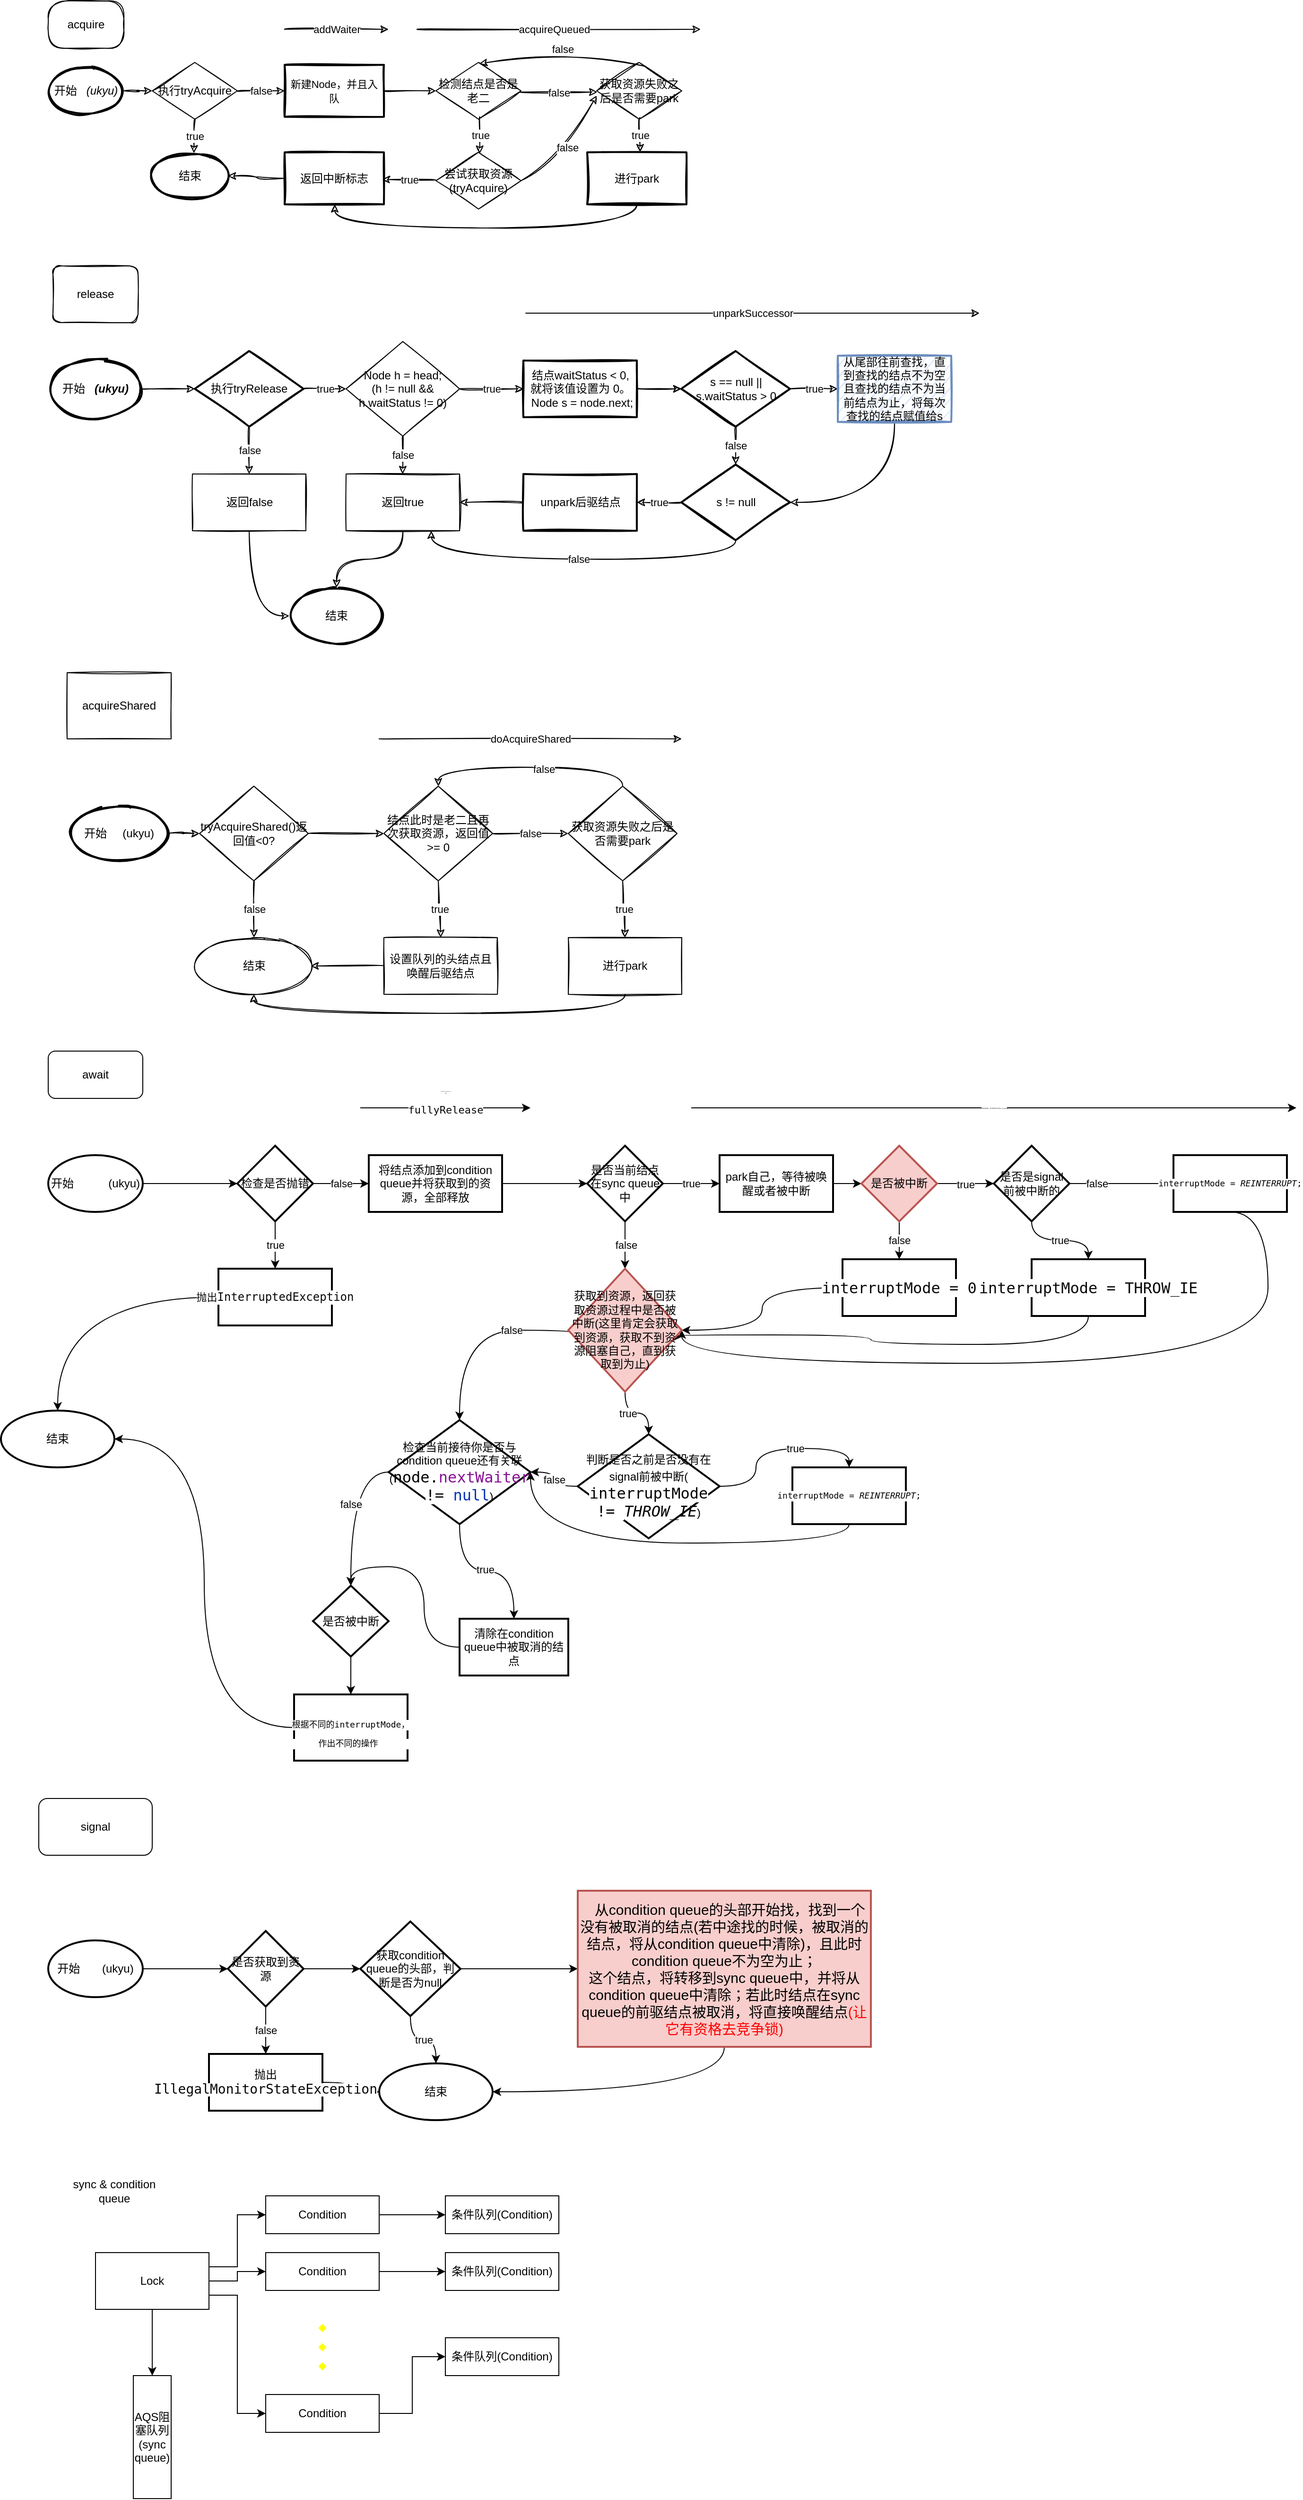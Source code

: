 <mxfile version="14.6.13" type="github" pages="2">
  <diagram id="C5RBs43oDa-KdzZeNtuy" name="AQS">
    <mxGraphModel dx="2676" dy="446" grid="1" gridSize="10" guides="0" tooltips="1" connect="0" arrows="1" fold="1" page="1" pageScale="1" pageWidth="827" pageHeight="1169" math="0" shadow="0">
      <root>
        <mxCell id="WIyWlLk6GJQsqaUBKTNV-0" />
        <mxCell id="WIyWlLk6GJQsqaUBKTNV-1" parent="WIyWlLk6GJQsqaUBKTNV-0" />
        <mxCell id="vwcy31EGOwFMrzwBE-xM-12" value="false" style="edgeStyle=orthogonalEdgeStyle;orthogonalLoop=1;jettySize=auto;html=1;sketch=1;curved=1;" parent="WIyWlLk6GJQsqaUBKTNV-1" source="vwcy31EGOwFMrzwBE-xM-3" target="vwcy31EGOwFMrzwBE-xM-11" edge="1">
          <mxGeometry relative="1" as="geometry" />
        </mxCell>
        <mxCell id="vwcy31EGOwFMrzwBE-xM-3" value="执行tryAcquire" style="strokeWidth=1;html=1;shape=mxgraph.flowchart.decision;whiteSpace=wrap;sketch=1;" parent="WIyWlLk6GJQsqaUBKTNV-1" vertex="1">
          <mxGeometry x="-670" y="155" width="90" height="60" as="geometry" />
        </mxCell>
        <mxCell id="vwcy31EGOwFMrzwBE-xM-9" value="结束" style="strokeWidth=2;html=1;shape=mxgraph.flowchart.start_1;whiteSpace=wrap;sketch=1;" parent="WIyWlLk6GJQsqaUBKTNV-1" vertex="1">
          <mxGeometry x="-670" y="250" width="80" height="50" as="geometry" />
        </mxCell>
        <mxCell id="vwcy31EGOwFMrzwBE-xM-36" value="" style="edgeStyle=orthogonalEdgeStyle;rounded=0;orthogonalLoop=1;jettySize=auto;html=1;labelBackgroundColor=none;sketch=1;curved=1;" parent="WIyWlLk6GJQsqaUBKTNV-1" source="vwcy31EGOwFMrzwBE-xM-11" target="vwcy31EGOwFMrzwBE-xM-35" edge="1">
          <mxGeometry relative="1" as="geometry" />
        </mxCell>
        <mxCell id="vwcy31EGOwFMrzwBE-xM-11" value="&lt;font style=&quot;font-size: 11px&quot;&gt;新建Node，并且入队&lt;/font&gt;" style="whiteSpace=wrap;html=1;strokeWidth=2;sketch=1;" parent="WIyWlLk6GJQsqaUBKTNV-1" vertex="1">
          <mxGeometry x="-530" y="157.5" width="105" height="55" as="geometry" />
        </mxCell>
        <mxCell id="vwcy31EGOwFMrzwBE-xM-19" value="" style="endArrow=classic;html=1;labelBackgroundColor=none;sketch=1;curved=1;" parent="WIyWlLk6GJQsqaUBKTNV-1" edge="1">
          <mxGeometry relative="1" as="geometry">
            <mxPoint x="-530" y="120" as="sourcePoint" />
            <mxPoint x="-420" y="120" as="targetPoint" />
          </mxGeometry>
        </mxCell>
        <mxCell id="vwcy31EGOwFMrzwBE-xM-20" value="addWaiter" style="edgeLabel;resizable=0;html=1;align=center;verticalAlign=middle;sketch=1;" parent="vwcy31EGOwFMrzwBE-xM-19" connectable="0" vertex="1">
          <mxGeometry relative="1" as="geometry" />
        </mxCell>
        <mxCell id="vwcy31EGOwFMrzwBE-xM-28" value="" style="edgeStyle=orthogonalEdgeStyle;rounded=0;orthogonalLoop=1;jettySize=auto;html=1;labelBackgroundColor=none;sketch=1;curved=1;" parent="WIyWlLk6GJQsqaUBKTNV-1" source="vwcy31EGOwFMrzwBE-xM-23" target="vwcy31EGOwFMrzwBE-xM-3" edge="1">
          <mxGeometry relative="1" as="geometry" />
        </mxCell>
        <mxCell id="vwcy31EGOwFMrzwBE-xM-23" value="开始&amp;nbsp;&lt;i&gt; &amp;nbsp;(ukyu)&lt;/i&gt;" style="strokeWidth=2;html=1;shape=mxgraph.flowchart.start_1;whiteSpace=wrap;sketch=1;" parent="WIyWlLk6GJQsqaUBKTNV-1" vertex="1">
          <mxGeometry x="-780" y="160" width="80" height="50" as="geometry" />
        </mxCell>
        <mxCell id="vwcy31EGOwFMrzwBE-xM-31" value="" style="endArrow=classic;html=1;labelBackgroundColor=none;sketch=1;curved=1;" parent="WIyWlLk6GJQsqaUBKTNV-1" edge="1">
          <mxGeometry relative="1" as="geometry">
            <mxPoint x="-390" y="120" as="sourcePoint" />
            <mxPoint x="-90" y="120" as="targetPoint" />
          </mxGeometry>
        </mxCell>
        <mxCell id="vwcy31EGOwFMrzwBE-xM-32" value="acquireQueued" style="edgeLabel;resizable=0;html=1;align=center;verticalAlign=middle;sketch=1;" parent="vwcy31EGOwFMrzwBE-xM-31" connectable="0" vertex="1">
          <mxGeometry relative="1" as="geometry">
            <mxPoint x="-5" as="offset" />
          </mxGeometry>
        </mxCell>
        <mxCell id="vwcy31EGOwFMrzwBE-xM-35" value="检测结点是否是老二" style="strokeWidth=1;html=1;shape=mxgraph.flowchart.decision;whiteSpace=wrap;sketch=1;" parent="WIyWlLk6GJQsqaUBKTNV-1" vertex="1">
          <mxGeometry x="-370" y="155" width="90" height="60" as="geometry" />
        </mxCell>
        <mxCell id="vwcy31EGOwFMrzwBE-xM-42" value="" style="endArrow=classic;html=1;labelBackgroundColor=none;entryX=0.551;entryY=0.017;entryDx=0;entryDy=0;entryPerimeter=0;exitX=0.5;exitY=0.993;exitDx=0;exitDy=0;exitPerimeter=0;sketch=1;curved=1;" parent="WIyWlLk6GJQsqaUBKTNV-1" source="vwcy31EGOwFMrzwBE-xM-3" target="vwcy31EGOwFMrzwBE-xM-9" edge="1">
          <mxGeometry relative="1" as="geometry">
            <mxPoint x="-640" y="230" as="sourcePoint" />
            <mxPoint x="-540" y="230" as="targetPoint" />
          </mxGeometry>
        </mxCell>
        <mxCell id="vwcy31EGOwFMrzwBE-xM-43" value="true" style="edgeLabel;resizable=0;html=1;align=center;verticalAlign=middle;sketch=1;" parent="vwcy31EGOwFMrzwBE-xM-42" connectable="0" vertex="1">
          <mxGeometry relative="1" as="geometry" />
        </mxCell>
        <mxCell id="vwcy31EGOwFMrzwBE-xM-44" value="" style="endArrow=classic;html=1;labelBackgroundColor=none;exitX=0.515;exitY=0.958;exitDx=0;exitDy=0;exitPerimeter=0;entryX=0.515;entryY=0.023;entryDx=0;entryDy=0;entryPerimeter=0;sketch=1;curved=1;" parent="WIyWlLk6GJQsqaUBKTNV-1" source="vwcy31EGOwFMrzwBE-xM-35" target="vwcy31EGOwFMrzwBE-xM-46" edge="1">
          <mxGeometry relative="1" as="geometry">
            <mxPoint x="-329.08" y="224.58" as="sourcePoint" />
            <mxPoint x="-323" y="240" as="targetPoint" />
          </mxGeometry>
        </mxCell>
        <mxCell id="vwcy31EGOwFMrzwBE-xM-45" value="true" style="edgeLabel;resizable=0;html=1;align=center;verticalAlign=middle;sketch=1;" parent="vwcy31EGOwFMrzwBE-xM-44" connectable="0" vertex="1">
          <mxGeometry relative="1" as="geometry" />
        </mxCell>
        <mxCell id="vwcy31EGOwFMrzwBE-xM-46" value="尝试获取资源(tryAcquire)" style="strokeWidth=1;html=1;shape=mxgraph.flowchart.decision;whiteSpace=wrap;sketch=1;" parent="WIyWlLk6GJQsqaUBKTNV-1" vertex="1">
          <mxGeometry x="-370" y="250" width="90" height="60" as="geometry" />
        </mxCell>
        <mxCell id="vwcy31EGOwFMrzwBE-xM-47" value="" style="endArrow=classic;html=1;labelBackgroundColor=none;entryX=0.978;entryY=0.52;entryDx=0;entryDy=0;entryPerimeter=0;sketch=1;curved=1;" parent="WIyWlLk6GJQsqaUBKTNV-1" source="vwcy31EGOwFMrzwBE-xM-46" target="vwcy31EGOwFMrzwBE-xM-49" edge="1">
          <mxGeometry relative="1" as="geometry">
            <mxPoint x="-510" y="270" as="sourcePoint" />
            <mxPoint x="-430" y="280" as="targetPoint" />
          </mxGeometry>
        </mxCell>
        <mxCell id="vwcy31EGOwFMrzwBE-xM-48" value="true" style="edgeLabel;resizable=0;html=1;align=center;verticalAlign=middle;sketch=1;" parent="vwcy31EGOwFMrzwBE-xM-47" connectable="0" vertex="1">
          <mxGeometry relative="1" as="geometry" />
        </mxCell>
        <mxCell id="vwcy31EGOwFMrzwBE-xM-51" value="" style="edgeStyle=orthogonalEdgeStyle;rounded=0;orthogonalLoop=1;jettySize=auto;html=1;labelBackgroundColor=none;sketch=1;curved=1;" parent="WIyWlLk6GJQsqaUBKTNV-1" source="vwcy31EGOwFMrzwBE-xM-49" target="vwcy31EGOwFMrzwBE-xM-9" edge="1">
          <mxGeometry relative="1" as="geometry" />
        </mxCell>
        <mxCell id="vwcy31EGOwFMrzwBE-xM-49" value="返回中断标志" style="whiteSpace=wrap;html=1;strokeWidth=2;sketch=1;" parent="WIyWlLk6GJQsqaUBKTNV-1" vertex="1">
          <mxGeometry x="-530" y="250" width="105" height="55" as="geometry" />
        </mxCell>
        <mxCell id="vwcy31EGOwFMrzwBE-xM-52" value="获取资源失败之后是否需要park" style="strokeWidth=1;html=1;shape=mxgraph.flowchart.decision;whiteSpace=wrap;sketch=1;" parent="WIyWlLk6GJQsqaUBKTNV-1" vertex="1">
          <mxGeometry x="-200" y="155" width="90" height="60" as="geometry" />
        </mxCell>
        <mxCell id="vwcy31EGOwFMrzwBE-xM-55" value="" style="endArrow=classic;html=1;labelBackgroundColor=none;exitX=0.989;exitY=0.522;exitDx=0;exitDy=0;exitPerimeter=0;entryX=0.007;entryY=0.522;entryDx=0;entryDy=0;entryPerimeter=0;sketch=1;curved=1;" parent="WIyWlLk6GJQsqaUBKTNV-1" source="vwcy31EGOwFMrzwBE-xM-35" target="vwcy31EGOwFMrzwBE-xM-52" edge="1">
          <mxGeometry relative="1" as="geometry">
            <mxPoint x="-280" y="200" as="sourcePoint" />
            <mxPoint x="-180" y="200" as="targetPoint" />
          </mxGeometry>
        </mxCell>
        <mxCell id="vwcy31EGOwFMrzwBE-xM-56" value="false" style="edgeLabel;resizable=0;html=1;align=center;verticalAlign=middle;sketch=1;" parent="vwcy31EGOwFMrzwBE-xM-55" connectable="0" vertex="1">
          <mxGeometry relative="1" as="geometry" />
        </mxCell>
        <mxCell id="vwcy31EGOwFMrzwBE-xM-57" value="" style="endArrow=classic;html=1;labelBackgroundColor=none;entryX=0.509;entryY=0.024;entryDx=0;entryDy=0;entryPerimeter=0;exitX=0.57;exitY=0.069;exitDx=0;exitDy=0;exitPerimeter=0;sketch=1;curved=1;" parent="WIyWlLk6GJQsqaUBKTNV-1" source="vwcy31EGOwFMrzwBE-xM-52" target="vwcy31EGOwFMrzwBE-xM-35" edge="1">
          <mxGeometry relative="1" as="geometry">
            <mxPoint x="-110" y="190" as="sourcePoint" />
            <mxPoint x="-28.38" y="190.0" as="targetPoint" />
            <Array as="points">
              <mxPoint x="-230" y="140" />
            </Array>
          </mxGeometry>
        </mxCell>
        <mxCell id="vwcy31EGOwFMrzwBE-xM-58" value="false" style="edgeLabel;resizable=0;html=1;align=center;verticalAlign=middle;sketch=1;" parent="vwcy31EGOwFMrzwBE-xM-57" connectable="0" vertex="1">
          <mxGeometry relative="1" as="geometry" />
        </mxCell>
        <mxCell id="vwcy31EGOwFMrzwBE-xM-59" value="" style="endArrow=classic;html=1;labelBackgroundColor=none;exitX=0.51;exitY=0.976;exitDx=0;exitDy=0;exitPerimeter=0;entryX=0.533;entryY=-0.004;entryDx=0;entryDy=0;entryPerimeter=0;sketch=1;curved=1;" parent="WIyWlLk6GJQsqaUBKTNV-1" source="vwcy31EGOwFMrzwBE-xM-52" target="vwcy31EGOwFMrzwBE-xM-61" edge="1">
          <mxGeometry relative="1" as="geometry">
            <mxPoint x="-150.0" y="230.0" as="sourcePoint" />
            <mxPoint x="-150" y="250" as="targetPoint" />
          </mxGeometry>
        </mxCell>
        <mxCell id="vwcy31EGOwFMrzwBE-xM-60" value="true" style="edgeLabel;resizable=0;html=1;align=center;verticalAlign=middle;sketch=1;" parent="vwcy31EGOwFMrzwBE-xM-59" connectable="0" vertex="1">
          <mxGeometry relative="1" as="geometry" />
        </mxCell>
        <mxCell id="vwcy31EGOwFMrzwBE-xM-62" value="" style="edgeStyle=orthogonalEdgeStyle;rounded=0;orthogonalLoop=1;jettySize=auto;html=1;labelBackgroundColor=none;sketch=1;curved=1;" parent="WIyWlLk6GJQsqaUBKTNV-1" source="vwcy31EGOwFMrzwBE-xM-61" target="vwcy31EGOwFMrzwBE-xM-49" edge="1">
          <mxGeometry relative="1" as="geometry">
            <mxPoint x="-245" y="360" as="targetPoint" />
            <Array as="points">
              <mxPoint x="-157" y="330" />
              <mxPoint x="-477" y="330" />
            </Array>
          </mxGeometry>
        </mxCell>
        <mxCell id="vwcy31EGOwFMrzwBE-xM-61" value="进行park" style="rounded=0;whiteSpace=wrap;html=1;strokeWidth=2;sketch=1;" parent="WIyWlLk6GJQsqaUBKTNV-1" vertex="1">
          <mxGeometry x="-210" y="250" width="105" height="55" as="geometry" />
        </mxCell>
        <mxCell id="vwcy31EGOwFMrzwBE-xM-63" value="" style="endArrow=classic;html=1;labelBackgroundColor=none;sketch=1;curved=1;" parent="WIyWlLk6GJQsqaUBKTNV-1" edge="1">
          <mxGeometry relative="1" as="geometry">
            <mxPoint x="-280" y="280" as="sourcePoint" />
            <mxPoint x="-200" y="190" as="targetPoint" />
            <Array as="points">
              <mxPoint x="-240" y="260" />
            </Array>
          </mxGeometry>
        </mxCell>
        <mxCell id="vwcy31EGOwFMrzwBE-xM-64" value="false" style="edgeLabel;resizable=0;html=1;align=center;verticalAlign=middle;sketch=1;" parent="vwcy31EGOwFMrzwBE-xM-63" connectable="0" vertex="1">
          <mxGeometry relative="1" as="geometry" />
        </mxCell>
        <mxCell id="vwcy31EGOwFMrzwBE-xM-65" value="acquire" style="rounded=1;whiteSpace=wrap;html=1;sketch=1;strokeWidth=1;arcSize=37;" parent="WIyWlLk6GJQsqaUBKTNV-1" vertex="1">
          <mxGeometry x="-780" y="90" width="80" height="50" as="geometry" />
        </mxCell>
        <mxCell id="tIHznOpL790k0B_LkPmY-0" value="release" style="rounded=1;whiteSpace=wrap;html=1;sketch=1;" parent="WIyWlLk6GJQsqaUBKTNV-1" vertex="1">
          <mxGeometry x="-775" y="370" width="90" height="60" as="geometry" />
        </mxCell>
        <mxCell id="tIHznOpL790k0B_LkPmY-1" value="" style="edgeStyle=orthogonalEdgeStyle;rounded=0;orthogonalLoop=1;jettySize=auto;html=1;sketch=1;curved=1;" parent="WIyWlLk6GJQsqaUBKTNV-1" source="tIHznOpL790k0B_LkPmY-2" target="tIHznOpL790k0B_LkPmY-5" edge="1">
          <mxGeometry relative="1" as="geometry" />
        </mxCell>
        <mxCell id="tIHznOpL790k0B_LkPmY-2" value="开始&amp;nbsp; &lt;i&gt;&lt;b&gt;&amp;nbsp;(ukyu)&lt;/b&gt;&lt;/i&gt;" style="strokeWidth=2;html=1;shape=mxgraph.flowchart.start_1;whiteSpace=wrap;sketch=1;" parent="WIyWlLk6GJQsqaUBKTNV-1" vertex="1">
          <mxGeometry x="-780" y="470" width="100" height="60" as="geometry" />
        </mxCell>
        <mxCell id="tIHznOpL790k0B_LkPmY-3" value="true" style="edgeStyle=orthogonalEdgeStyle;rounded=0;orthogonalLoop=1;jettySize=auto;html=1;sketch=1;curved=1;" parent="WIyWlLk6GJQsqaUBKTNV-1" source="tIHznOpL790k0B_LkPmY-5" target="tIHznOpL790k0B_LkPmY-9" edge="1">
          <mxGeometry relative="1" as="geometry" />
        </mxCell>
        <mxCell id="tIHznOpL790k0B_LkPmY-4" value="false" style="edgeStyle=orthogonalEdgeStyle;rounded=0;orthogonalLoop=1;jettySize=auto;html=1;sketch=1;curved=1;" parent="WIyWlLk6GJQsqaUBKTNV-1" source="tIHznOpL790k0B_LkPmY-5" target="tIHznOpL790k0B_LkPmY-21" edge="1">
          <mxGeometry relative="1" as="geometry" />
        </mxCell>
        <mxCell id="tIHznOpL790k0B_LkPmY-5" value="执行tryRelease" style="rhombus;whiteSpace=wrap;html=1;strokeWidth=2;sketch=1;" parent="WIyWlLk6GJQsqaUBKTNV-1" vertex="1">
          <mxGeometry x="-625" y="460" width="115" height="80" as="geometry" />
        </mxCell>
        <mxCell id="tIHznOpL790k0B_LkPmY-6" value="结束" style="ellipse;whiteSpace=wrap;html=1;strokeWidth=2;sketch=1;" parent="WIyWlLk6GJQsqaUBKTNV-1" vertex="1">
          <mxGeometry x="-525" y="710" width="100" height="60" as="geometry" />
        </mxCell>
        <mxCell id="tIHznOpL790k0B_LkPmY-7" value="true" style="edgeStyle=orthogonalEdgeStyle;rounded=0;orthogonalLoop=1;jettySize=auto;html=1;exitX=1;exitY=0.5;exitDx=0;exitDy=0;sketch=1;curved=1;" parent="WIyWlLk6GJQsqaUBKTNV-1" source="tIHznOpL790k0B_LkPmY-9" target="tIHznOpL790k0B_LkPmY-14" edge="1">
          <mxGeometry relative="1" as="geometry" />
        </mxCell>
        <mxCell id="tIHznOpL790k0B_LkPmY-8" value="false" style="edgeStyle=orthogonalEdgeStyle;rounded=0;orthogonalLoop=1;jettySize=auto;html=1;sketch=1;curved=1;" parent="WIyWlLk6GJQsqaUBKTNV-1" source="tIHznOpL790k0B_LkPmY-9" target="tIHznOpL790k0B_LkPmY-19" edge="1">
          <mxGeometry relative="1" as="geometry" />
        </mxCell>
        <mxCell id="tIHznOpL790k0B_LkPmY-9" value="Node h = head;&lt;br&gt;(h != null &amp;amp;&amp;amp; h.waitStatus != 0)" style="rhombus;whiteSpace=wrap;html=1;strokeWidth=1;sketch=1;" parent="WIyWlLk6GJQsqaUBKTNV-1" vertex="1">
          <mxGeometry x="-465" y="450" width="120" height="100" as="geometry" />
        </mxCell>
        <mxCell id="tIHznOpL790k0B_LkPmY-10" value="" style="endArrow=classic;html=1;sketch=1;curved=1;" parent="WIyWlLk6GJQsqaUBKTNV-1" edge="1">
          <mxGeometry relative="1" as="geometry">
            <mxPoint x="-275" y="420" as="sourcePoint" />
            <mxPoint x="205" y="420" as="targetPoint" />
            <Array as="points">
              <mxPoint x="-105" y="420" />
            </Array>
          </mxGeometry>
        </mxCell>
        <mxCell id="tIHznOpL790k0B_LkPmY-11" value="unparkSuccessor" style="edgeLabel;resizable=0;html=1;align=center;verticalAlign=middle;sketch=1;" parent="tIHznOpL790k0B_LkPmY-10" connectable="0" vertex="1">
          <mxGeometry relative="1" as="geometry" />
        </mxCell>
        <mxCell id="tIHznOpL790k0B_LkPmY-12" value="" style="edgeStyle=orthogonalEdgeStyle;rounded=0;orthogonalLoop=1;jettySize=auto;html=1;sketch=1;curved=1;" parent="WIyWlLk6GJQsqaUBKTNV-1" source="tIHznOpL790k0B_LkPmY-14" target="tIHznOpL790k0B_LkPmY-17" edge="1">
          <mxGeometry relative="1" as="geometry" />
        </mxCell>
        <mxCell id="tIHznOpL790k0B_LkPmY-13" value="" style="edgeStyle=orthogonalEdgeStyle;rounded=0;orthogonalLoop=1;jettySize=auto;html=1;sketch=1;curved=1;" parent="WIyWlLk6GJQsqaUBKTNV-1" source="tIHznOpL790k0B_LkPmY-14" target="tIHznOpL790k0B_LkPmY-17" edge="1">
          <mxGeometry relative="1" as="geometry" />
        </mxCell>
        <mxCell id="tIHznOpL790k0B_LkPmY-14" value="&lt;br&gt;结点waitStatus &amp;lt; 0, 就将该值设置为 0。&lt;br&gt;&amp;nbsp;&lt;span&gt;Node s = node.next;&lt;br&gt;&lt;br&gt;&lt;/span&gt;" style="whiteSpace=wrap;html=1;strokeWidth=2;sketch=1;" parent="WIyWlLk6GJQsqaUBKTNV-1" vertex="1">
          <mxGeometry x="-277.5" y="470" width="120" height="60" as="geometry" />
        </mxCell>
        <mxCell id="tIHznOpL790k0B_LkPmY-15" value="true" style="edgeStyle=orthogonalEdgeStyle;rounded=0;orthogonalLoop=1;jettySize=auto;html=1;sketch=1;curved=1;" parent="WIyWlLk6GJQsqaUBKTNV-1" source="tIHznOpL790k0B_LkPmY-17" target="tIHznOpL790k0B_LkPmY-25" edge="1">
          <mxGeometry relative="1" as="geometry" />
        </mxCell>
        <mxCell id="tIHznOpL790k0B_LkPmY-16" value="false" style="edgeStyle=orthogonalEdgeStyle;rounded=0;orthogonalLoop=1;jettySize=auto;html=1;sketch=1;curved=1;" parent="WIyWlLk6GJQsqaUBKTNV-1" source="tIHznOpL790k0B_LkPmY-17" target="tIHznOpL790k0B_LkPmY-28" edge="1">
          <mxGeometry relative="1" as="geometry" />
        </mxCell>
        <mxCell id="tIHznOpL790k0B_LkPmY-17" value="s == null || s.waitStatus &amp;gt; 0" style="rhombus;whiteSpace=wrap;html=1;strokeWidth=2;sketch=1;" parent="WIyWlLk6GJQsqaUBKTNV-1" vertex="1">
          <mxGeometry x="-110.5" y="460" width="115" height="80" as="geometry" />
        </mxCell>
        <mxCell id="tIHznOpL790k0B_LkPmY-18" style="edgeStyle=orthogonalEdgeStyle;rounded=0;orthogonalLoop=1;jettySize=auto;html=1;exitX=0.5;exitY=1;exitDx=0;exitDy=0;entryX=0.5;entryY=0;entryDx=0;entryDy=0;sketch=1;curved=1;" parent="WIyWlLk6GJQsqaUBKTNV-1" source="tIHznOpL790k0B_LkPmY-19" target="tIHznOpL790k0B_LkPmY-6" edge="1">
          <mxGeometry relative="1" as="geometry" />
        </mxCell>
        <mxCell id="tIHznOpL790k0B_LkPmY-19" value="返回true" style="whiteSpace=wrap;html=1;strokeWidth=1;sketch=1;" parent="WIyWlLk6GJQsqaUBKTNV-1" vertex="1">
          <mxGeometry x="-465" y="590" width="120" height="60" as="geometry" />
        </mxCell>
        <mxCell id="tIHznOpL790k0B_LkPmY-20" style="edgeStyle=orthogonalEdgeStyle;rounded=0;orthogonalLoop=1;jettySize=auto;html=1;exitX=0.5;exitY=1;exitDx=0;exitDy=0;entryX=0;entryY=0.5;entryDx=0;entryDy=0;sketch=1;curved=1;" parent="WIyWlLk6GJQsqaUBKTNV-1" source="tIHznOpL790k0B_LkPmY-21" target="tIHznOpL790k0B_LkPmY-6" edge="1">
          <mxGeometry relative="1" as="geometry" />
        </mxCell>
        <mxCell id="tIHznOpL790k0B_LkPmY-21" value="返回false" style="whiteSpace=wrap;html=1;strokeWidth=1;sketch=1;" parent="WIyWlLk6GJQsqaUBKTNV-1" vertex="1">
          <mxGeometry x="-627.5" y="590" width="120" height="60" as="geometry" />
        </mxCell>
        <mxCell id="tIHznOpL790k0B_LkPmY-22" style="edgeStyle=orthogonalEdgeStyle;rounded=0;orthogonalLoop=1;jettySize=auto;html=1;exitX=0;exitY=0.5;exitDx=0;exitDy=0;sketch=1;curved=1;" parent="WIyWlLk6GJQsqaUBKTNV-1" source="tIHznOpL790k0B_LkPmY-23" target="tIHznOpL790k0B_LkPmY-19" edge="1">
          <mxGeometry relative="1" as="geometry" />
        </mxCell>
        <mxCell id="tIHznOpL790k0B_LkPmY-23" value="unpark后驱结点" style="whiteSpace=wrap;html=1;strokeWidth=2;sketch=1;" parent="WIyWlLk6GJQsqaUBKTNV-1" vertex="1">
          <mxGeometry x="-277.5" y="590" width="120" height="60" as="geometry" />
        </mxCell>
        <mxCell id="tIHznOpL790k0B_LkPmY-24" style="edgeStyle=orthogonalEdgeStyle;rounded=0;orthogonalLoop=1;jettySize=auto;html=1;exitX=0.5;exitY=1;exitDx=0;exitDy=0;entryX=1;entryY=0.5;entryDx=0;entryDy=0;sketch=1;curved=1;" parent="WIyWlLk6GJQsqaUBKTNV-1" source="tIHznOpL790k0B_LkPmY-25" target="tIHznOpL790k0B_LkPmY-28" edge="1">
          <mxGeometry relative="1" as="geometry" />
        </mxCell>
        <mxCell id="tIHznOpL790k0B_LkPmY-25" value="从尾部往前查找，直到查找的结点不为空且查找的结点不为当前结点为止，将每次查找的结点赋值给s" style="whiteSpace=wrap;html=1;strokeWidth=2;sketch=1;fillColor=#dae8fc;strokeColor=#6c8ebf;" parent="WIyWlLk6GJQsqaUBKTNV-1" vertex="1">
          <mxGeometry x="55" y="465" width="120" height="70" as="geometry" />
        </mxCell>
        <mxCell id="tIHznOpL790k0B_LkPmY-26" value="true" style="edgeStyle=orthogonalEdgeStyle;rounded=0;orthogonalLoop=1;jettySize=auto;html=1;exitX=0;exitY=0.5;exitDx=0;exitDy=0;entryX=1;entryY=0.5;entryDx=0;entryDy=0;sketch=1;curved=1;" parent="WIyWlLk6GJQsqaUBKTNV-1" source="tIHznOpL790k0B_LkPmY-28" target="tIHznOpL790k0B_LkPmY-23" edge="1">
          <mxGeometry relative="1" as="geometry" />
        </mxCell>
        <mxCell id="tIHznOpL790k0B_LkPmY-27" value="false" style="edgeStyle=orthogonalEdgeStyle;rounded=0;orthogonalLoop=1;jettySize=auto;html=1;exitX=0.5;exitY=1;exitDx=0;exitDy=0;entryX=0.75;entryY=1;entryDx=0;entryDy=0;sketch=1;curved=1;" parent="WIyWlLk6GJQsqaUBKTNV-1" source="tIHznOpL790k0B_LkPmY-28" target="tIHznOpL790k0B_LkPmY-19" edge="1">
          <mxGeometry relative="1" as="geometry" />
        </mxCell>
        <mxCell id="tIHznOpL790k0B_LkPmY-28" value="s != null" style="rhombus;whiteSpace=wrap;html=1;strokeWidth=2;sketch=1;" parent="WIyWlLk6GJQsqaUBKTNV-1" vertex="1">
          <mxGeometry x="-110.5" y="580" width="115" height="80" as="geometry" />
        </mxCell>
        <mxCell id="eOtBCsQWdxcDKwREqOiY-0" value="acquireShared" style="whiteSpace=wrap;html=1;strokeColor=#000000;strokeWidth=1;fillColor=#ffffff;sketch=1;" parent="WIyWlLk6GJQsqaUBKTNV-1" vertex="1">
          <mxGeometry x="-760" y="800" width="110" height="70" as="geometry" />
        </mxCell>
        <mxCell id="eOtBCsQWdxcDKwREqOiY-1" value="" style="edgeStyle=orthogonalEdgeStyle;orthogonalLoop=1;jettySize=auto;html=1;sketch=1;curved=1;" parent="WIyWlLk6GJQsqaUBKTNV-1" source="eOtBCsQWdxcDKwREqOiY-2" target="eOtBCsQWdxcDKwREqOiY-5" edge="1">
          <mxGeometry relative="1" as="geometry" />
        </mxCell>
        <mxCell id="eOtBCsQWdxcDKwREqOiY-2" value="开始&amp;nbsp; &amp;nbsp; &amp;nbsp;(ukyu)" style="strokeWidth=2;html=1;shape=mxgraph.flowchart.start_1;whiteSpace=wrap;fillColor=#ffffff;sketch=1;" parent="WIyWlLk6GJQsqaUBKTNV-1" vertex="1">
          <mxGeometry x="-755" y="940" width="100" height="60" as="geometry" />
        </mxCell>
        <mxCell id="eOtBCsQWdxcDKwREqOiY-3" value="false" style="edgeStyle=orthogonalEdgeStyle;orthogonalLoop=1;jettySize=auto;html=1;sketch=1;curved=1;" parent="WIyWlLk6GJQsqaUBKTNV-1" source="eOtBCsQWdxcDKwREqOiY-5" target="eOtBCsQWdxcDKwREqOiY-6" edge="1">
          <mxGeometry relative="1" as="geometry" />
        </mxCell>
        <mxCell id="eOtBCsQWdxcDKwREqOiY-4" value="" style="edgeStyle=orthogonalEdgeStyle;orthogonalLoop=1;jettySize=auto;html=1;sketch=1;curved=1;" parent="WIyWlLk6GJQsqaUBKTNV-1" source="eOtBCsQWdxcDKwREqOiY-5" target="eOtBCsQWdxcDKwREqOiY-11" edge="1">
          <mxGeometry relative="1" as="geometry" />
        </mxCell>
        <mxCell id="eOtBCsQWdxcDKwREqOiY-5" value="tryAcquireShared()返回值&amp;lt;0?" style="rhombus;whiteSpace=wrap;html=1;strokeWidth=1;sketch=1;" parent="WIyWlLk6GJQsqaUBKTNV-1" vertex="1">
          <mxGeometry x="-620" y="920" width="115" height="100" as="geometry" />
        </mxCell>
        <mxCell id="eOtBCsQWdxcDKwREqOiY-6" value="结束" style="ellipse;whiteSpace=wrap;html=1;strokeWidth=1;sketch=1;" parent="WIyWlLk6GJQsqaUBKTNV-1" vertex="1">
          <mxGeometry x="-622.5" y="1080" width="120" height="60" as="geometry" />
        </mxCell>
        <mxCell id="eOtBCsQWdxcDKwREqOiY-7" value="" style="endArrow=classic;html=1;sketch=1;curved=1;" parent="WIyWlLk6GJQsqaUBKTNV-1" edge="1">
          <mxGeometry relative="1" as="geometry">
            <mxPoint x="-430" y="870" as="sourcePoint" />
            <mxPoint x="-110" y="870" as="targetPoint" />
          </mxGeometry>
        </mxCell>
        <mxCell id="eOtBCsQWdxcDKwREqOiY-8" value="doAcquireShared" style="edgeLabel;resizable=0;html=1;align=center;verticalAlign=middle;sketch=1;" parent="eOtBCsQWdxcDKwREqOiY-7" connectable="0" vertex="1">
          <mxGeometry relative="1" as="geometry" />
        </mxCell>
        <mxCell id="eOtBCsQWdxcDKwREqOiY-9" value="true" style="edgeStyle=orthogonalEdgeStyle;orthogonalLoop=1;jettySize=auto;html=1;sketch=1;curved=1;" parent="WIyWlLk6GJQsqaUBKTNV-1" source="eOtBCsQWdxcDKwREqOiY-11" target="eOtBCsQWdxcDKwREqOiY-13" edge="1">
          <mxGeometry relative="1" as="geometry" />
        </mxCell>
        <mxCell id="eOtBCsQWdxcDKwREqOiY-10" value="false" style="edgeStyle=orthogonalEdgeStyle;orthogonalLoop=1;jettySize=auto;html=1;sketch=1;curved=1;" parent="WIyWlLk6GJQsqaUBKTNV-1" source="eOtBCsQWdxcDKwREqOiY-11" target="eOtBCsQWdxcDKwREqOiY-17" edge="1">
          <mxGeometry relative="1" as="geometry" />
        </mxCell>
        <mxCell id="eOtBCsQWdxcDKwREqOiY-11" value="结点此时是老二且再次获取资源，返回值&amp;gt;= 0" style="rhombus;whiteSpace=wrap;html=1;strokeWidth=1;sketch=1;" parent="WIyWlLk6GJQsqaUBKTNV-1" vertex="1">
          <mxGeometry x="-425" y="920" width="115" height="100" as="geometry" />
        </mxCell>
        <mxCell id="eOtBCsQWdxcDKwREqOiY-12" style="edgeStyle=orthogonalEdgeStyle;orthogonalLoop=1;jettySize=auto;html=1;exitX=0;exitY=0.5;exitDx=0;exitDy=0;entryX=1;entryY=0.5;entryDx=0;entryDy=0;sketch=1;curved=1;" parent="WIyWlLk6GJQsqaUBKTNV-1" source="eOtBCsQWdxcDKwREqOiY-13" target="eOtBCsQWdxcDKwREqOiY-6" edge="1">
          <mxGeometry relative="1" as="geometry" />
        </mxCell>
        <mxCell id="eOtBCsQWdxcDKwREqOiY-13" value="设置队列的头结点且唤醒后驱结点" style="whiteSpace=wrap;html=1;strokeWidth=1;sketch=1;" parent="WIyWlLk6GJQsqaUBKTNV-1" vertex="1">
          <mxGeometry x="-425" y="1080" width="120" height="60" as="geometry" />
        </mxCell>
        <mxCell id="eOtBCsQWdxcDKwREqOiY-14" value="true" style="edgeStyle=orthogonalEdgeStyle;orthogonalLoop=1;jettySize=auto;html=1;sketch=1;curved=1;" parent="WIyWlLk6GJQsqaUBKTNV-1" source="eOtBCsQWdxcDKwREqOiY-17" target="eOtBCsQWdxcDKwREqOiY-19" edge="1">
          <mxGeometry relative="1" as="geometry" />
        </mxCell>
        <mxCell id="eOtBCsQWdxcDKwREqOiY-15" style="edgeStyle=orthogonalEdgeStyle;orthogonalLoop=1;jettySize=auto;html=1;exitX=0.5;exitY=0;exitDx=0;exitDy=0;entryX=0.5;entryY=0;entryDx=0;entryDy=0;sketch=1;curved=1;" parent="WIyWlLk6GJQsqaUBKTNV-1" source="eOtBCsQWdxcDKwREqOiY-17" target="eOtBCsQWdxcDKwREqOiY-11" edge="1">
          <mxGeometry relative="1" as="geometry" />
        </mxCell>
        <mxCell id="eOtBCsQWdxcDKwREqOiY-16" value="false" style="edgeLabel;html=1;align=center;verticalAlign=middle;resizable=0;points=[];sketch=1;" parent="eOtBCsQWdxcDKwREqOiY-15" vertex="1" connectable="0">
          <mxGeometry x="-0.111" y="2" relative="1" as="geometry">
            <mxPoint x="1" as="offset" />
          </mxGeometry>
        </mxCell>
        <mxCell id="eOtBCsQWdxcDKwREqOiY-17" value="获取资源失败之后是否需要park" style="rhombus;whiteSpace=wrap;html=1;strokeWidth=1;sketch=1;" parent="WIyWlLk6GJQsqaUBKTNV-1" vertex="1">
          <mxGeometry x="-230" y="920" width="115" height="100" as="geometry" />
        </mxCell>
        <mxCell id="eOtBCsQWdxcDKwREqOiY-18" style="edgeStyle=orthogonalEdgeStyle;orthogonalLoop=1;jettySize=auto;html=1;exitX=0.5;exitY=1;exitDx=0;exitDy=0;entryX=0.5;entryY=1;entryDx=0;entryDy=0;sketch=1;curved=1;" parent="WIyWlLk6GJQsqaUBKTNV-1" source="eOtBCsQWdxcDKwREqOiY-19" target="eOtBCsQWdxcDKwREqOiY-6" edge="1">
          <mxGeometry relative="1" as="geometry" />
        </mxCell>
        <mxCell id="eOtBCsQWdxcDKwREqOiY-19" value="进行park" style="whiteSpace=wrap;html=1;strokeWidth=1;sketch=1;" parent="WIyWlLk6GJQsqaUBKTNV-1" vertex="1">
          <mxGeometry x="-230" y="1080" width="120" height="60" as="geometry" />
        </mxCell>
        <mxCell id="JJfSTCZwEmcsrMd-Ivh6-0" value="await" style="rounded=1;whiteSpace=wrap;html=1;" parent="WIyWlLk6GJQsqaUBKTNV-1" vertex="1">
          <mxGeometry x="-780" y="1200" width="100" height="50" as="geometry" />
        </mxCell>
        <mxCell id="JJfSTCZwEmcsrMd-Ivh6-1" value="" style="edgeStyle=orthogonalEdgeStyle;rounded=0;orthogonalLoop=1;jettySize=auto;html=1;curved=1;" parent="WIyWlLk6GJQsqaUBKTNV-1" source="JJfSTCZwEmcsrMd-Ivh6-2" target="JJfSTCZwEmcsrMd-Ivh6-5" edge="1">
          <mxGeometry relative="1" as="geometry" />
        </mxCell>
        <mxCell id="JJfSTCZwEmcsrMd-Ivh6-2" value="开始&amp;nbsp; &amp;nbsp; &amp;nbsp; &amp;nbsp; &amp;nbsp; &amp;nbsp;(ukyu)" style="strokeWidth=2;html=1;shape=mxgraph.flowchart.start_1;whiteSpace=wrap;" parent="WIyWlLk6GJQsqaUBKTNV-1" vertex="1">
          <mxGeometry x="-780" y="1310" width="100" height="60" as="geometry" />
        </mxCell>
        <mxCell id="JJfSTCZwEmcsrMd-Ivh6-3" value="true" style="edgeStyle=orthogonalEdgeStyle;rounded=0;orthogonalLoop=1;jettySize=auto;html=1;curved=1;" parent="WIyWlLk6GJQsqaUBKTNV-1" source="JJfSTCZwEmcsrMd-Ivh6-5" target="JJfSTCZwEmcsrMd-Ivh6-7" edge="1">
          <mxGeometry relative="1" as="geometry" />
        </mxCell>
        <mxCell id="JJfSTCZwEmcsrMd-Ivh6-4" value="false" style="edgeStyle=orthogonalEdgeStyle;rounded=0;orthogonalLoop=1;jettySize=auto;html=1;curved=1;" parent="WIyWlLk6GJQsqaUBKTNV-1" source="JJfSTCZwEmcsrMd-Ivh6-5" target="JJfSTCZwEmcsrMd-Ivh6-10" edge="1">
          <mxGeometry relative="1" as="geometry" />
        </mxCell>
        <mxCell id="JJfSTCZwEmcsrMd-Ivh6-5" value="检查是否抛错" style="rhombus;whiteSpace=wrap;html=1;strokeWidth=2;" parent="WIyWlLk6GJQsqaUBKTNV-1" vertex="1">
          <mxGeometry x="-580" y="1300" width="80" height="80" as="geometry" />
        </mxCell>
        <mxCell id="JJfSTCZwEmcsrMd-Ivh6-6" value="" style="edgeStyle=orthogonalEdgeStyle;rounded=0;orthogonalLoop=1;jettySize=auto;html=1;curved=1;" parent="WIyWlLk6GJQsqaUBKTNV-1" source="JJfSTCZwEmcsrMd-Ivh6-7" target="JJfSTCZwEmcsrMd-Ivh6-8" edge="1">
          <mxGeometry relative="1" as="geometry" />
        </mxCell>
        <mxCell id="JJfSTCZwEmcsrMd-Ivh6-7" value="&lt;pre style=&quot;background-color: rgb(255 , 255 , 255) ; color: rgb(8 , 8 , 8) ; font-family: &amp;#34;consolas&amp;#34; , monospace&quot;&gt;&lt;span style=&quot;font-size: 11px&quot;&gt;抛出&lt;/span&gt;InterruptedException&lt;/pre&gt;" style="whiteSpace=wrap;html=1;strokeWidth=2;" parent="WIyWlLk6GJQsqaUBKTNV-1" vertex="1">
          <mxGeometry x="-600" y="1430" width="120" height="60" as="geometry" />
        </mxCell>
        <mxCell id="JJfSTCZwEmcsrMd-Ivh6-8" value="结束" style="ellipse;whiteSpace=wrap;html=1;strokeWidth=2;" parent="WIyWlLk6GJQsqaUBKTNV-1" vertex="1">
          <mxGeometry x="-830" y="1580" width="120" height="60" as="geometry" />
        </mxCell>
        <mxCell id="JJfSTCZwEmcsrMd-Ivh6-9" value="" style="edgeStyle=orthogonalEdgeStyle;rounded=0;orthogonalLoop=1;jettySize=auto;html=1;curved=1;" parent="WIyWlLk6GJQsqaUBKTNV-1" source="JJfSTCZwEmcsrMd-Ivh6-10" target="JJfSTCZwEmcsrMd-Ivh6-15" edge="1">
          <mxGeometry relative="1" as="geometry" />
        </mxCell>
        <mxCell id="JJfSTCZwEmcsrMd-Ivh6-10" value="将结点添加到condition queue并将获取到的资源，全部释放" style="whiteSpace=wrap;html=1;strokeWidth=2;" parent="WIyWlLk6GJQsqaUBKTNV-1" vertex="1">
          <mxGeometry x="-441" y="1310" width="141" height="60" as="geometry" />
        </mxCell>
        <mxCell id="JJfSTCZwEmcsrMd-Ivh6-11" value="" style="endArrow=classic;html=1;curved=1;" parent="WIyWlLk6GJQsqaUBKTNV-1" edge="1">
          <mxGeometry relative="1" as="geometry">
            <mxPoint x="-450" y="1260" as="sourcePoint" />
            <mxPoint x="-270" y="1260" as="targetPoint" />
          </mxGeometry>
        </mxCell>
        <mxCell id="JJfSTCZwEmcsrMd-Ivh6-12" value="&lt;pre style=&quot;color: rgb(8 , 8 , 8) ; font-family: &amp;#34;consolas&amp;#34; , monospace ; font-size: 1px&quot;&gt;addConditionWaiter&lt;/pre&gt;&lt;pre style=&quot;color: rgb(8 , 8 , 8) ; font-family: &amp;#34;consolas&amp;#34; , monospace ; font-size: 1px&quot;&gt;以及&lt;/pre&gt;&lt;pre style=&quot;color: rgb(8 , 8 , 8) ; font-family: &amp;#34;consolas&amp;#34; , monospace ; font-size: 1px&quot;&gt;&lt;pre style=&quot;font-family: &amp;#34;consolas&amp;#34; , monospace ; font-size: 11px&quot;&gt;fullyRelease&lt;/pre&gt;&lt;/pre&gt;" style="edgeLabel;resizable=0;html=1;align=center;verticalAlign=middle;" parent="JJfSTCZwEmcsrMd-Ivh6-11" connectable="0" vertex="1">
          <mxGeometry relative="1" as="geometry">
            <mxPoint as="offset" />
          </mxGeometry>
        </mxCell>
        <mxCell id="JJfSTCZwEmcsrMd-Ivh6-13" value="false" style="edgeStyle=orthogonalEdgeStyle;rounded=0;orthogonalLoop=1;jettySize=auto;html=1;curved=1;" parent="WIyWlLk6GJQsqaUBKTNV-1" source="JJfSTCZwEmcsrMd-Ivh6-15" edge="1">
          <mxGeometry relative="1" as="geometry">
            <mxPoint x="-170" y="1430" as="targetPoint" />
          </mxGeometry>
        </mxCell>
        <mxCell id="JJfSTCZwEmcsrMd-Ivh6-14" value="true" style="edgeStyle=orthogonalEdgeStyle;rounded=0;orthogonalLoop=1;jettySize=auto;html=1;curved=1;" parent="WIyWlLk6GJQsqaUBKTNV-1" source="JJfSTCZwEmcsrMd-Ivh6-15" target="JJfSTCZwEmcsrMd-Ivh6-17" edge="1">
          <mxGeometry relative="1" as="geometry" />
        </mxCell>
        <mxCell id="JJfSTCZwEmcsrMd-Ivh6-15" value="是否当前结点在sync queue中" style="rhombus;whiteSpace=wrap;html=1;strokeWidth=2;" parent="WIyWlLk6GJQsqaUBKTNV-1" vertex="1">
          <mxGeometry x="-210" y="1300" width="80" height="80" as="geometry" />
        </mxCell>
        <mxCell id="JJfSTCZwEmcsrMd-Ivh6-16" value="" style="edgeStyle=orthogonalEdgeStyle;rounded=0;orthogonalLoop=1;jettySize=auto;html=1;curved=1;" parent="WIyWlLk6GJQsqaUBKTNV-1" source="JJfSTCZwEmcsrMd-Ivh6-17" target="JJfSTCZwEmcsrMd-Ivh6-20" edge="1">
          <mxGeometry relative="1" as="geometry" />
        </mxCell>
        <mxCell id="JJfSTCZwEmcsrMd-Ivh6-17" value="park自己，等待被唤醒或者被中断" style="whiteSpace=wrap;html=1;strokeWidth=2;" parent="WIyWlLk6GJQsqaUBKTNV-1" vertex="1">
          <mxGeometry x="-70" y="1310" width="120" height="60" as="geometry" />
        </mxCell>
        <mxCell id="JJfSTCZwEmcsrMd-Ivh6-18" value="false" style="edgeStyle=orthogonalEdgeStyle;rounded=0;orthogonalLoop=1;jettySize=auto;html=1;curved=1;" parent="WIyWlLk6GJQsqaUBKTNV-1" source="JJfSTCZwEmcsrMd-Ivh6-20" target="JJfSTCZwEmcsrMd-Ivh6-22" edge="1">
          <mxGeometry relative="1" as="geometry" />
        </mxCell>
        <mxCell id="JJfSTCZwEmcsrMd-Ivh6-19" value="true" style="edgeStyle=orthogonalEdgeStyle;rounded=0;orthogonalLoop=1;jettySize=auto;html=1;curved=1;" parent="WIyWlLk6GJQsqaUBKTNV-1" source="JJfSTCZwEmcsrMd-Ivh6-20" edge="1">
          <mxGeometry relative="1" as="geometry">
            <mxPoint x="220" y="1340" as="targetPoint" />
          </mxGeometry>
        </mxCell>
        <mxCell id="JJfSTCZwEmcsrMd-Ivh6-20" value="是否被中断" style="rhombus;whiteSpace=wrap;html=1;strokeWidth=2;fillColor=#f8cecc;strokeColor=#b85450;" parent="WIyWlLk6GJQsqaUBKTNV-1" vertex="1">
          <mxGeometry x="80" y="1300" width="80" height="80" as="geometry" />
        </mxCell>
        <mxCell id="JJfSTCZwEmcsrMd-Ivh6-21" style="edgeStyle=orthogonalEdgeStyle;rounded=0;orthogonalLoop=1;jettySize=auto;html=1;exitX=0;exitY=0.5;exitDx=0;exitDy=0;entryX=1;entryY=0.5;entryDx=0;entryDy=0;curved=1;" parent="WIyWlLk6GJQsqaUBKTNV-1" source="JJfSTCZwEmcsrMd-Ivh6-22" target="JJfSTCZwEmcsrMd-Ivh6-34" edge="1">
          <mxGeometry relative="1" as="geometry" />
        </mxCell>
        <mxCell id="JJfSTCZwEmcsrMd-Ivh6-22" value="&lt;pre style=&quot;background-color: #ffffff ; color: #080808 ; font-family: &amp;#34;consolas&amp;#34; , monospace ; font-size: 12.0pt&quot;&gt;interruptMode = 0&lt;/pre&gt;" style="whiteSpace=wrap;html=1;strokeWidth=2;" parent="WIyWlLk6GJQsqaUBKTNV-1" vertex="1">
          <mxGeometry x="60" y="1420" width="120" height="60" as="geometry" />
        </mxCell>
        <mxCell id="JJfSTCZwEmcsrMd-Ivh6-23" value="true" style="edgeStyle=orthogonalEdgeStyle;rounded=0;orthogonalLoop=1;jettySize=auto;html=1;curved=1;" parent="WIyWlLk6GJQsqaUBKTNV-1" source="JJfSTCZwEmcsrMd-Ivh6-25" target="JJfSTCZwEmcsrMd-Ivh6-27" edge="1">
          <mxGeometry relative="1" as="geometry" />
        </mxCell>
        <mxCell id="JJfSTCZwEmcsrMd-Ivh6-24" value="false" style="edgeStyle=orthogonalEdgeStyle;rounded=0;orthogonalLoop=1;jettySize=auto;html=1;curved=1;" parent="WIyWlLk6GJQsqaUBKTNV-1" source="JJfSTCZwEmcsrMd-Ivh6-25" target="JJfSTCZwEmcsrMd-Ivh6-29" edge="1">
          <mxGeometry x="-0.474" relative="1" as="geometry">
            <Array as="points">
              <mxPoint x="360" y="1340" />
              <mxPoint x="360" y="1340" />
            </Array>
            <mxPoint as="offset" />
          </mxGeometry>
        </mxCell>
        <mxCell id="JJfSTCZwEmcsrMd-Ivh6-25" value="是否是signal前被中断的" style="rhombus;whiteSpace=wrap;html=1;strokeWidth=2;" parent="WIyWlLk6GJQsqaUBKTNV-1" vertex="1">
          <mxGeometry x="220" y="1300" width="80" height="80" as="geometry" />
        </mxCell>
        <mxCell id="JJfSTCZwEmcsrMd-Ivh6-26" style="edgeStyle=orthogonalEdgeStyle;rounded=0;orthogonalLoop=1;jettySize=auto;html=1;exitX=0.5;exitY=1;exitDx=0;exitDy=0;curved=1;entryX=0.997;entryY=0.554;entryDx=0;entryDy=0;entryPerimeter=0;" parent="WIyWlLk6GJQsqaUBKTNV-1" source="JJfSTCZwEmcsrMd-Ivh6-27" target="JJfSTCZwEmcsrMd-Ivh6-34" edge="1">
          <mxGeometry relative="1" as="geometry">
            <mxPoint x="-50" y="1450" as="targetPoint" />
            <Array as="points">
              <mxPoint x="320" y="1510" />
              <mxPoint x="90" y="1510" />
              <mxPoint x="90" y="1500" />
              <mxPoint x="-117" y="1500" />
              <mxPoint x="-117" y="1502" />
            </Array>
          </mxGeometry>
        </mxCell>
        <mxCell id="JJfSTCZwEmcsrMd-Ivh6-27" value="&lt;pre style=&quot;background-color: rgb(255 , 255 , 255) ; color: rgb(8 , 8 , 8) ; font-family: &amp;#34;consolas&amp;#34; , monospace ; font-size: 12pt&quot;&gt;interruptMode = THROW_IE&lt;/pre&gt;" style="whiteSpace=wrap;html=1;strokeWidth=2;" parent="WIyWlLk6GJQsqaUBKTNV-1" vertex="1">
          <mxGeometry x="260" y="1420" width="120" height="60" as="geometry" />
        </mxCell>
        <mxCell id="JJfSTCZwEmcsrMd-Ivh6-28" style="edgeStyle=orthogonalEdgeStyle;rounded=0;orthogonalLoop=1;jettySize=auto;html=1;exitX=0.5;exitY=1;exitDx=0;exitDy=0;entryX=1;entryY=0.5;entryDx=0;entryDy=0;curved=1;" parent="WIyWlLk6GJQsqaUBKTNV-1" source="JJfSTCZwEmcsrMd-Ivh6-29" target="JJfSTCZwEmcsrMd-Ivh6-34" edge="1">
          <mxGeometry relative="1" as="geometry">
            <Array as="points">
              <mxPoint x="510" y="1530" />
              <mxPoint x="-110" y="1530" />
            </Array>
          </mxGeometry>
        </mxCell>
        <mxCell id="JJfSTCZwEmcsrMd-Ivh6-29" value="&lt;pre style=&quot;background-color: #ffffff ; color: #080808 ; font-family: &amp;#34;consolas&amp;#34; , monospace ; font-size: 12.0pt&quot;&gt;&lt;pre style=&quot;color: rgb(0 , 0 , 0) ; font-size: 9px ; font-family: &amp;#34;consolas&amp;#34; , monospace&quot;&gt;interruptMode = &lt;span style=&quot;font-style: italic&quot;&gt;REINTERRUPT&lt;/span&gt;;&lt;/pre&gt;&lt;/pre&gt;" style="whiteSpace=wrap;html=1;strokeWidth=2;" parent="WIyWlLk6GJQsqaUBKTNV-1" vertex="1">
          <mxGeometry x="410" y="1310" width="120" height="60" as="geometry" />
        </mxCell>
        <mxCell id="JJfSTCZwEmcsrMd-Ivh6-30" style="edgeStyle=orthogonalEdgeStyle;rounded=0;orthogonalLoop=1;jettySize=auto;html=1;entryX=0.5;entryY=0;entryDx=0;entryDy=0;exitX=0.072;exitY=0.528;exitDx=0;exitDy=0;exitPerimeter=0;curved=1;" parent="WIyWlLk6GJQsqaUBKTNV-1" source="JJfSTCZwEmcsrMd-Ivh6-34" target="JJfSTCZwEmcsrMd-Ivh6-45" edge="1">
          <mxGeometry relative="1" as="geometry">
            <mxPoint x="-310" y="1550" as="targetPoint" />
            <mxPoint x="-240" y="1495" as="sourcePoint" />
            <Array as="points">
              <mxPoint x="-221" y="1495" />
              <mxPoint x="-345" y="1495" />
            </Array>
          </mxGeometry>
        </mxCell>
        <mxCell id="JJfSTCZwEmcsrMd-Ivh6-31" value="false" style="edgeLabel;html=1;align=center;verticalAlign=middle;resizable=0;points=[];" parent="JJfSTCZwEmcsrMd-Ivh6-30" vertex="1" connectable="0">
          <mxGeometry x="0.153" y="4" relative="1" as="geometry">
            <mxPoint x="51" y="-1" as="offset" />
          </mxGeometry>
        </mxCell>
        <mxCell id="JJfSTCZwEmcsrMd-Ivh6-32" value="" style="edgeStyle=orthogonalEdgeStyle;rounded=0;orthogonalLoop=1;jettySize=auto;html=1;exitX=0.5;exitY=1;exitDx=0;exitDy=0;curved=1;" parent="WIyWlLk6GJQsqaUBKTNV-1" source="JJfSTCZwEmcsrMd-Ivh6-34" target="JJfSTCZwEmcsrMd-Ivh6-38" edge="1">
          <mxGeometry relative="1" as="geometry" />
        </mxCell>
        <mxCell id="JJfSTCZwEmcsrMd-Ivh6-33" value="true" style="edgeLabel;html=1;align=center;verticalAlign=middle;resizable=0;points=[];" parent="JJfSTCZwEmcsrMd-Ivh6-32" vertex="1" connectable="0">
          <mxGeometry x="-0.267" y="-2" relative="1" as="geometry">
            <mxPoint y="-2" as="offset" />
          </mxGeometry>
        </mxCell>
        <mxCell id="JJfSTCZwEmcsrMd-Ivh6-34" value="获取到资源，返回获取资源过程中是否被中断(这里肯定会获取到资源，获取不到资源阻塞自己，直到获取到为止)" style="rhombus;whiteSpace=wrap;html=1;strokeWidth=2;fillColor=#f8cecc;strokeColor=#b85450;" parent="WIyWlLk6GJQsqaUBKTNV-1" vertex="1">
          <mxGeometry x="-230" y="1430" width="120" height="130" as="geometry" />
        </mxCell>
        <mxCell id="JJfSTCZwEmcsrMd-Ivh6-35" value="" style="edgeStyle=orthogonalEdgeStyle;rounded=0;orthogonalLoop=1;jettySize=auto;html=1;entryX=0.5;entryY=0;entryDx=0;entryDy=0;curved=1;" parent="WIyWlLk6GJQsqaUBKTNV-1" source="JJfSTCZwEmcsrMd-Ivh6-38" target="JJfSTCZwEmcsrMd-Ivh6-40" edge="1">
          <mxGeometry relative="1" as="geometry" />
        </mxCell>
        <mxCell id="JJfSTCZwEmcsrMd-Ivh6-36" value="true" style="edgeLabel;html=1;align=center;verticalAlign=middle;resizable=0;points=[];" parent="JJfSTCZwEmcsrMd-Ivh6-35" vertex="1" connectable="0">
          <mxGeometry x="0.17" y="-2" relative="1" as="geometry">
            <mxPoint x="5" y="-2" as="offset" />
          </mxGeometry>
        </mxCell>
        <mxCell id="JJfSTCZwEmcsrMd-Ivh6-37" value="false" style="edgeStyle=orthogonalEdgeStyle;rounded=0;orthogonalLoop=1;jettySize=auto;html=1;exitX=0;exitY=0.5;exitDx=0;exitDy=0;entryX=1;entryY=0.5;entryDx=0;entryDy=0;curved=1;" parent="WIyWlLk6GJQsqaUBKTNV-1" source="JJfSTCZwEmcsrMd-Ivh6-38" target="JJfSTCZwEmcsrMd-Ivh6-45" edge="1">
          <mxGeometry relative="1" as="geometry" />
        </mxCell>
        <mxCell id="JJfSTCZwEmcsrMd-Ivh6-38" value="判断是否之前是否没有在signal前被中断(&lt;span style=&quot;background-color: rgb(255 , 255 , 255) ; font-family: &amp;#34;consolas&amp;#34; , monospace ; font-size: 12pt&quot;&gt; interruptMode != &lt;/span&gt;&lt;span style=&quot;font-family: &amp;#34;consolas&amp;#34; , monospace ; font-size: 12pt ; font-style: italic&quot;&gt;THROW_IE&lt;/span&gt;&lt;span&gt;)&lt;/span&gt;" style="rhombus;whiteSpace=wrap;html=1;strokeWidth=2;" parent="WIyWlLk6GJQsqaUBKTNV-1" vertex="1">
          <mxGeometry x="-220" y="1605" width="150" height="110" as="geometry" />
        </mxCell>
        <mxCell id="JJfSTCZwEmcsrMd-Ivh6-39" style="edgeStyle=orthogonalEdgeStyle;rounded=0;orthogonalLoop=1;jettySize=auto;html=1;exitX=0.5;exitY=1;exitDx=0;exitDy=0;entryX=1;entryY=0.5;entryDx=0;entryDy=0;curved=1;" parent="WIyWlLk6GJQsqaUBKTNV-1" source="JJfSTCZwEmcsrMd-Ivh6-40" target="JJfSTCZwEmcsrMd-Ivh6-45" edge="1">
          <mxGeometry relative="1" as="geometry">
            <Array as="points">
              <mxPoint x="67" y="1720" />
              <mxPoint x="-270" y="1720" />
            </Array>
          </mxGeometry>
        </mxCell>
        <mxCell id="JJfSTCZwEmcsrMd-Ivh6-40" value="&lt;pre style=&quot;background-color: rgb(255 , 255 , 255) ; font-family: &amp;#34;consolas&amp;#34; , monospace ; font-size: 9px&quot;&gt;interruptMode = &lt;span style=&quot;font-style: italic ; font-size: 9px&quot;&gt;REINTERRUPT&lt;/span&gt;;&lt;/pre&gt;" style="whiteSpace=wrap;html=1;strokeWidth=2;" parent="WIyWlLk6GJQsqaUBKTNV-1" vertex="1">
          <mxGeometry x="7" y="1640" width="120" height="60" as="geometry" />
        </mxCell>
        <mxCell id="JJfSTCZwEmcsrMd-Ivh6-41" value="" style="edgeStyle=orthogonalEdgeStyle;rounded=0;orthogonalLoop=1;jettySize=auto;html=1;exitX=0;exitY=0.5;exitDx=0;exitDy=0;curved=1;" parent="WIyWlLk6GJQsqaUBKTNV-1" source="JJfSTCZwEmcsrMd-Ivh6-45" target="JJfSTCZwEmcsrMd-Ivh6-47" edge="1">
          <mxGeometry relative="1" as="geometry" />
        </mxCell>
        <mxCell id="JJfSTCZwEmcsrMd-Ivh6-42" value="false" style="edgeLabel;html=1;align=center;verticalAlign=middle;resizable=0;points=[];" parent="JJfSTCZwEmcsrMd-Ivh6-41" vertex="1" connectable="0">
          <mxGeometry x="-0.081" relative="1" as="geometry">
            <mxPoint as="offset" />
          </mxGeometry>
        </mxCell>
        <mxCell id="JJfSTCZwEmcsrMd-Ivh6-43" value="" style="edgeStyle=orthogonalEdgeStyle;rounded=0;orthogonalLoop=1;jettySize=auto;html=1;curved=1;" parent="WIyWlLk6GJQsqaUBKTNV-1" source="JJfSTCZwEmcsrMd-Ivh6-45" target="JJfSTCZwEmcsrMd-Ivh6-49" edge="1">
          <mxGeometry relative="1" as="geometry" />
        </mxCell>
        <mxCell id="JJfSTCZwEmcsrMd-Ivh6-44" value="true" style="edgeLabel;html=1;align=center;verticalAlign=middle;resizable=0;points=[];" parent="JJfSTCZwEmcsrMd-Ivh6-43" vertex="1" connectable="0">
          <mxGeometry x="0.202" y="2" relative="1" as="geometry">
            <mxPoint x="-18" as="offset" />
          </mxGeometry>
        </mxCell>
        <mxCell id="JJfSTCZwEmcsrMd-Ivh6-45" value="检查当前接待你是否与condition queue还有关联(&lt;span style=&quot;font-family: &amp;#34;consolas&amp;#34; , monospace ; font-size: 12pt&quot;&gt;node&lt;/span&gt;&lt;span style=&quot;background-color: rgb(255 , 255 , 255) ; color: rgb(8 , 8 , 8) ; font-family: &amp;#34;consolas&amp;#34; , monospace ; font-size: 12pt&quot;&gt;.&lt;/span&gt;&lt;span style=&quot;font-family: &amp;#34;consolas&amp;#34; , monospace ; font-size: 12pt ; color: rgb(135 , 16 , 148)&quot;&gt;nextWaiter &lt;/span&gt;&lt;span style=&quot;background-color: rgb(255 , 255 , 255) ; color: rgb(8 , 8 , 8) ; font-family: &amp;#34;consolas&amp;#34; , monospace ; font-size: 12pt&quot;&gt;!= &lt;/span&gt;&lt;span style=&quot;font-family: &amp;#34;consolas&amp;#34; , monospace ; font-size: 12pt ; color: rgb(0 , 51 , 179)&quot;&gt;null&lt;/span&gt;&lt;span&gt;)&lt;/span&gt;" style="rhombus;whiteSpace=wrap;html=1;strokeWidth=2;" parent="WIyWlLk6GJQsqaUBKTNV-1" vertex="1">
          <mxGeometry x="-420" y="1590" width="150" height="110" as="geometry" />
        </mxCell>
        <mxCell id="JJfSTCZwEmcsrMd-Ivh6-46" value="" style="edgeStyle=orthogonalEdgeStyle;rounded=0;orthogonalLoop=1;jettySize=auto;html=1;curved=1;" parent="WIyWlLk6GJQsqaUBKTNV-1" source="JJfSTCZwEmcsrMd-Ivh6-47" target="JJfSTCZwEmcsrMd-Ivh6-51" edge="1">
          <mxGeometry relative="1" as="geometry" />
        </mxCell>
        <mxCell id="JJfSTCZwEmcsrMd-Ivh6-47" value="是否被中断" style="rhombus;whiteSpace=wrap;html=1;strokeWidth=2;" parent="WIyWlLk6GJQsqaUBKTNV-1" vertex="1">
          <mxGeometry x="-500" y="1765" width="80" height="75" as="geometry" />
        </mxCell>
        <mxCell id="JJfSTCZwEmcsrMd-Ivh6-48" style="edgeStyle=orthogonalEdgeStyle;rounded=0;orthogonalLoop=1;jettySize=auto;html=1;exitX=0;exitY=0.5;exitDx=0;exitDy=0;entryX=0.5;entryY=0;entryDx=0;entryDy=0;curved=1;" parent="WIyWlLk6GJQsqaUBKTNV-1" source="JJfSTCZwEmcsrMd-Ivh6-49" target="JJfSTCZwEmcsrMd-Ivh6-47" edge="1">
          <mxGeometry relative="1" as="geometry" />
        </mxCell>
        <mxCell id="JJfSTCZwEmcsrMd-Ivh6-49" value="清除在condition queue中被取消的结点" style="whiteSpace=wrap;html=1;strokeWidth=2;" parent="WIyWlLk6GJQsqaUBKTNV-1" vertex="1">
          <mxGeometry x="-345" y="1800" width="115" height="60" as="geometry" />
        </mxCell>
        <mxCell id="JJfSTCZwEmcsrMd-Ivh6-50" style="edgeStyle=orthogonalEdgeStyle;rounded=0;orthogonalLoop=1;jettySize=auto;html=1;entryX=1;entryY=0.5;entryDx=0;entryDy=0;curved=1;" parent="WIyWlLk6GJQsqaUBKTNV-1" source="JJfSTCZwEmcsrMd-Ivh6-51" target="JJfSTCZwEmcsrMd-Ivh6-8" edge="1">
          <mxGeometry relative="1" as="geometry" />
        </mxCell>
        <mxCell id="JJfSTCZwEmcsrMd-Ivh6-51" value="&lt;br&gt;&lt;pre style=&quot;color: rgb(0 , 0 , 0) ; font-size: 9px ; font-style: normal ; font-weight: 400 ; letter-spacing: normal ; text-align: center ; text-indent: 0px ; text-transform: none ; word-spacing: 0px ; background-color: rgb(255 , 255 , 255) ; font-family: &amp;#34;consolas&amp;#34; , monospace&quot;&gt;根据不同的interruptMode，&lt;/pre&gt;&lt;pre style=&quot;color: rgb(0 , 0 , 0) ; font-size: 9px ; font-style: normal ; font-weight: 400 ; letter-spacing: normal ; text-align: center ; text-indent: 0px ; text-transform: none ; word-spacing: 0px ; background-color: rgb(255 , 255 , 255) ; font-family: &amp;#34;consolas&amp;#34; , monospace&quot;&gt;作出不同的操作 &lt;/pre&gt;" style="whiteSpace=wrap;html=1;strokeWidth=2;" parent="WIyWlLk6GJQsqaUBKTNV-1" vertex="1">
          <mxGeometry x="-520" y="1880" width="120" height="70" as="geometry" />
        </mxCell>
        <mxCell id="JJfSTCZwEmcsrMd-Ivh6-52" value="" style="endArrow=classic;html=1;curved=1;" parent="WIyWlLk6GJQsqaUBKTNV-1" edge="1">
          <mxGeometry relative="1" as="geometry">
            <mxPoint x="-100" y="1260" as="sourcePoint" />
            <mxPoint x="540" y="1260" as="targetPoint" />
          </mxGeometry>
        </mxCell>
        <mxCell id="JJfSTCZwEmcsrMd-Ivh6-53" value="&lt;pre style=&quot;color: rgb(8 , 8 , 8) ; font-family: &amp;#34;consolas&amp;#34; , monospace ; font-size: 1px&quot;&gt;去获得何时被中断，不同中断时机赋予不同的&lt;b&gt;&lt;i&gt;interruptMode&lt;/i&gt;&lt;/b&gt;&lt;/pre&gt;" style="edgeLabel;resizable=0;html=1;align=center;verticalAlign=middle;" parent="JJfSTCZwEmcsrMd-Ivh6-52" connectable="0" vertex="1">
          <mxGeometry relative="1" as="geometry">
            <mxPoint as="offset" />
          </mxGeometry>
        </mxCell>
        <mxCell id="gfjv-60vVaS2IuoIVfoR-0" value="signal" style="rounded=1;whiteSpace=wrap;html=1;" parent="WIyWlLk6GJQsqaUBKTNV-1" vertex="1">
          <mxGeometry x="-790" y="1990" width="120" height="60" as="geometry" />
        </mxCell>
        <mxCell id="gfjv-60vVaS2IuoIVfoR-1" value="" style="edgeStyle=orthogonalEdgeStyle;curved=1;rounded=0;orthogonalLoop=1;jettySize=auto;html=1;" parent="WIyWlLk6GJQsqaUBKTNV-1" source="gfjv-60vVaS2IuoIVfoR-2" target="gfjv-60vVaS2IuoIVfoR-5" edge="1">
          <mxGeometry relative="1" as="geometry" />
        </mxCell>
        <mxCell id="gfjv-60vVaS2IuoIVfoR-2" value="开始&amp;nbsp; &amp;nbsp; &amp;nbsp; &amp;nbsp;(ukyu)" style="strokeWidth=2;html=1;shape=mxgraph.flowchart.start_1;whiteSpace=wrap;" parent="WIyWlLk6GJQsqaUBKTNV-1" vertex="1">
          <mxGeometry x="-780" y="2140" width="100" height="60" as="geometry" />
        </mxCell>
        <mxCell id="gfjv-60vVaS2IuoIVfoR-3" value="false" style="edgeStyle=orthogonalEdgeStyle;curved=1;rounded=0;orthogonalLoop=1;jettySize=auto;html=1;" parent="WIyWlLk6GJQsqaUBKTNV-1" source="gfjv-60vVaS2IuoIVfoR-5" target="gfjv-60vVaS2IuoIVfoR-7" edge="1">
          <mxGeometry relative="1" as="geometry" />
        </mxCell>
        <mxCell id="gfjv-60vVaS2IuoIVfoR-4" value="" style="edgeStyle=orthogonalEdgeStyle;curved=1;rounded=0;orthogonalLoop=1;jettySize=auto;html=1;" parent="WIyWlLk6GJQsqaUBKTNV-1" source="gfjv-60vVaS2IuoIVfoR-5" edge="1">
          <mxGeometry relative="1" as="geometry">
            <mxPoint x="-450" y="2170" as="targetPoint" />
          </mxGeometry>
        </mxCell>
        <mxCell id="gfjv-60vVaS2IuoIVfoR-5" value="是否获取到资源" style="rhombus;whiteSpace=wrap;html=1;strokeWidth=2;" parent="WIyWlLk6GJQsqaUBKTNV-1" vertex="1">
          <mxGeometry x="-590" y="2130" width="80" height="80" as="geometry" />
        </mxCell>
        <mxCell id="gfjv-60vVaS2IuoIVfoR-6" value="" style="edgeStyle=orthogonalEdgeStyle;curved=1;rounded=0;orthogonalLoop=1;jettySize=auto;html=1;" parent="WIyWlLk6GJQsqaUBKTNV-1" source="gfjv-60vVaS2IuoIVfoR-7" target="gfjv-60vVaS2IuoIVfoR-8" edge="1">
          <mxGeometry relative="1" as="geometry" />
        </mxCell>
        <mxCell id="gfjv-60vVaS2IuoIVfoR-7" value="抛出&lt;span style=&quot;background-color: rgb(255 , 255 , 255) ; color: rgb(8 , 8 , 8) ; font-family: &amp;#34;consolas&amp;#34; , monospace&quot;&gt;&lt;font style=&quot;font-size: 14px&quot;&gt;IllegalMonitorStateException&lt;/font&gt;&lt;/span&gt;" style="whiteSpace=wrap;html=1;strokeWidth=2;" parent="WIyWlLk6GJQsqaUBKTNV-1" vertex="1">
          <mxGeometry x="-610" y="2260" width="120" height="60" as="geometry" />
        </mxCell>
        <mxCell id="gfjv-60vVaS2IuoIVfoR-8" value="结束" style="ellipse;whiteSpace=wrap;html=1;strokeWidth=2;" parent="WIyWlLk6GJQsqaUBKTNV-1" vertex="1">
          <mxGeometry x="-430" y="2270" width="120" height="60" as="geometry" />
        </mxCell>
        <mxCell id="gfjv-60vVaS2IuoIVfoR-9" value="true" style="edgeStyle=orthogonalEdgeStyle;curved=1;rounded=0;orthogonalLoop=1;jettySize=auto;html=1;exitX=0.5;exitY=1;exitDx=0;exitDy=0;" parent="WIyWlLk6GJQsqaUBKTNV-1" source="gfjv-60vVaS2IuoIVfoR-11" target="gfjv-60vVaS2IuoIVfoR-8" edge="1">
          <mxGeometry relative="1" as="geometry" />
        </mxCell>
        <mxCell id="gfjv-60vVaS2IuoIVfoR-10" value="" style="edgeStyle=orthogonalEdgeStyle;curved=1;rounded=0;orthogonalLoop=1;jettySize=auto;html=1;" parent="WIyWlLk6GJQsqaUBKTNV-1" source="gfjv-60vVaS2IuoIVfoR-11" target="gfjv-60vVaS2IuoIVfoR-13" edge="1">
          <mxGeometry relative="1" as="geometry" />
        </mxCell>
        <mxCell id="gfjv-60vVaS2IuoIVfoR-11" value="获取condition queue的头部，判断是否为null" style="rhombus;whiteSpace=wrap;html=1;strokeWidth=2;" parent="WIyWlLk6GJQsqaUBKTNV-1" vertex="1">
          <mxGeometry x="-450" y="2120" width="106" height="100" as="geometry" />
        </mxCell>
        <mxCell id="gfjv-60vVaS2IuoIVfoR-12" style="edgeStyle=orthogonalEdgeStyle;curved=1;rounded=0;orthogonalLoop=1;jettySize=auto;html=1;exitX=0.5;exitY=1;exitDx=0;exitDy=0;entryX=1;entryY=0.5;entryDx=0;entryDy=0;" parent="WIyWlLk6GJQsqaUBKTNV-1" source="gfjv-60vVaS2IuoIVfoR-13" target="gfjv-60vVaS2IuoIVfoR-8" edge="1">
          <mxGeometry relative="1" as="geometry" />
        </mxCell>
        <mxCell id="gfjv-60vVaS2IuoIVfoR-13" value="&amp;nbsp;&lt;font style=&quot;font-size: 15px&quot;&gt; &amp;nbsp;从condition queue的头部开始找，找到一个没有被取消的结点(若中途找的时候，被取消的结点，将从condition queue中清除)，且此时condition queue不为空为止；&lt;br&gt;这个结点，将转移到sync queue中，并将从condition queue中清除；若此时结点在sync queue的前驱结点被取消，将直接唤醒结点&lt;font color=&quot;#ff0000&quot; style=&quot;font-size: 15px&quot;&gt;(让它有资格去竞争锁)&lt;/font&gt;&lt;/font&gt;" style="whiteSpace=wrap;html=1;strokeWidth=2;labelPosition=center;verticalLabelPosition=middle;align=center;verticalAlign=middle;fillColor=#f8cecc;strokeColor=#b85450;" parent="WIyWlLk6GJQsqaUBKTNV-1" vertex="1">
          <mxGeometry x="-220" y="2087.5" width="310" height="165" as="geometry" />
        </mxCell>
        <mxCell id="JQFO-7mgbPguAA7KuH9b-0" style="edgeStyle=orthogonalEdgeStyle;rounded=0;orthogonalLoop=1;jettySize=auto;html=1;exitX=0.5;exitY=1;exitDx=0;exitDy=0;entryX=0.5;entryY=0;entryDx=0;entryDy=0;" edge="1" parent="WIyWlLk6GJQsqaUBKTNV-1" source="JQFO-7mgbPguAA7KuH9b-4" target="JQFO-7mgbPguAA7KuH9b-5">
          <mxGeometry relative="1" as="geometry" />
        </mxCell>
        <mxCell id="JQFO-7mgbPguAA7KuH9b-1" style="edgeStyle=orthogonalEdgeStyle;rounded=0;orthogonalLoop=1;jettySize=auto;html=1;exitX=1;exitY=0.25;exitDx=0;exitDy=0;entryX=0;entryY=0.5;entryDx=0;entryDy=0;" edge="1" parent="WIyWlLk6GJQsqaUBKTNV-1" source="JQFO-7mgbPguAA7KuH9b-4" target="JQFO-7mgbPguAA7KuH9b-7">
          <mxGeometry relative="1" as="geometry" />
        </mxCell>
        <mxCell id="JQFO-7mgbPguAA7KuH9b-2" style="edgeStyle=orthogonalEdgeStyle;rounded=0;orthogonalLoop=1;jettySize=auto;html=1;exitX=1;exitY=0.5;exitDx=0;exitDy=0;entryX=0;entryY=0.5;entryDx=0;entryDy=0;" edge="1" parent="WIyWlLk6GJQsqaUBKTNV-1" source="JQFO-7mgbPguAA7KuH9b-4" target="JQFO-7mgbPguAA7KuH9b-11">
          <mxGeometry relative="1" as="geometry" />
        </mxCell>
        <mxCell id="JQFO-7mgbPguAA7KuH9b-3" style="edgeStyle=orthogonalEdgeStyle;rounded=0;orthogonalLoop=1;jettySize=auto;html=1;exitX=1;exitY=0.75;exitDx=0;exitDy=0;entryX=0;entryY=0.5;entryDx=0;entryDy=0;" edge="1" parent="WIyWlLk6GJQsqaUBKTNV-1" source="JQFO-7mgbPguAA7KuH9b-4" target="JQFO-7mgbPguAA7KuH9b-9">
          <mxGeometry relative="1" as="geometry" />
        </mxCell>
        <mxCell id="JQFO-7mgbPguAA7KuH9b-4" value="Lock" style="rounded=0;whiteSpace=wrap;html=1;" vertex="1" parent="WIyWlLk6GJQsqaUBKTNV-1">
          <mxGeometry x="-730" y="2470" width="120" height="60" as="geometry" />
        </mxCell>
        <mxCell id="JQFO-7mgbPguAA7KuH9b-5" value="AQS阻塞队列(sync queue)" style="rounded=0;whiteSpace=wrap;html=1;labelPosition=center;verticalLabelPosition=middle;align=center;verticalAlign=middle;" vertex="1" parent="WIyWlLk6GJQsqaUBKTNV-1">
          <mxGeometry x="-690" y="2600" width="40" height="130" as="geometry" />
        </mxCell>
        <mxCell id="JQFO-7mgbPguAA7KuH9b-6" value="" style="edgeStyle=orthogonalEdgeStyle;rounded=0;orthogonalLoop=1;jettySize=auto;html=1;" edge="1" parent="WIyWlLk6GJQsqaUBKTNV-1" source="JQFO-7mgbPguAA7KuH9b-7" target="JQFO-7mgbPguAA7KuH9b-12">
          <mxGeometry relative="1" as="geometry" />
        </mxCell>
        <mxCell id="JQFO-7mgbPguAA7KuH9b-7" value="Condition" style="rounded=0;whiteSpace=wrap;html=1;" vertex="1" parent="WIyWlLk6GJQsqaUBKTNV-1">
          <mxGeometry x="-550" y="2410" width="120" height="40" as="geometry" />
        </mxCell>
        <mxCell id="JQFO-7mgbPguAA7KuH9b-8" style="edgeStyle=orthogonalEdgeStyle;rounded=0;orthogonalLoop=1;jettySize=auto;html=1;exitX=1;exitY=0.5;exitDx=0;exitDy=0;entryX=0;entryY=0.5;entryDx=0;entryDy=0;" edge="1" parent="WIyWlLk6GJQsqaUBKTNV-1" source="JQFO-7mgbPguAA7KuH9b-9" target="JQFO-7mgbPguAA7KuH9b-14">
          <mxGeometry relative="1" as="geometry">
            <mxPoint x="-370" y="2580" as="targetPoint" />
          </mxGeometry>
        </mxCell>
        <mxCell id="JQFO-7mgbPguAA7KuH9b-9" value="&lt;span&gt;Condition&lt;/span&gt;" style="rounded=0;whiteSpace=wrap;html=1;" vertex="1" parent="WIyWlLk6GJQsqaUBKTNV-1">
          <mxGeometry x="-550" y="2620" width="120" height="40" as="geometry" />
        </mxCell>
        <mxCell id="JQFO-7mgbPguAA7KuH9b-10" style="edgeStyle=orthogonalEdgeStyle;rounded=0;orthogonalLoop=1;jettySize=auto;html=1;exitX=1;exitY=0.5;exitDx=0;exitDy=0;" edge="1" parent="WIyWlLk6GJQsqaUBKTNV-1" source="JQFO-7mgbPguAA7KuH9b-11">
          <mxGeometry relative="1" as="geometry">
            <mxPoint x="-360" y="2490" as="targetPoint" />
          </mxGeometry>
        </mxCell>
        <mxCell id="JQFO-7mgbPguAA7KuH9b-11" value="&lt;span&gt;Condition&lt;/span&gt;" style="rounded=0;whiteSpace=wrap;html=1;" vertex="1" parent="WIyWlLk6GJQsqaUBKTNV-1">
          <mxGeometry x="-550" y="2470" width="120" height="40" as="geometry" />
        </mxCell>
        <mxCell id="JQFO-7mgbPguAA7KuH9b-12" value="条件队列(Condition)" style="whiteSpace=wrap;html=1;rounded=0;" vertex="1" parent="WIyWlLk6GJQsqaUBKTNV-1">
          <mxGeometry x="-360" y="2410" width="120" height="40" as="geometry" />
        </mxCell>
        <mxCell id="JQFO-7mgbPguAA7KuH9b-13" value="条件队列(Condition)" style="whiteSpace=wrap;html=1;rounded=0;" vertex="1" parent="WIyWlLk6GJQsqaUBKTNV-1">
          <mxGeometry x="-360" y="2470" width="120" height="40" as="geometry" />
        </mxCell>
        <mxCell id="JQFO-7mgbPguAA7KuH9b-14" value="条件队列(Condition)" style="whiteSpace=wrap;html=1;rounded=0;" vertex="1" parent="WIyWlLk6GJQsqaUBKTNV-1">
          <mxGeometry x="-360" y="2560" width="120" height="40" as="geometry" />
        </mxCell>
        <mxCell id="JQFO-7mgbPguAA7KuH9b-15" value="" style="verticalLabelPosition=bottom;verticalAlign=top;html=1;shape=mxgraph.flowchart.parallel_mode;pointerEvents=1;rotation=90;strokeColor=#FFFFFF;" vertex="1" parent="WIyWlLk6GJQsqaUBKTNV-1">
          <mxGeometry x="-537.5" y="2550" width="95" height="40" as="geometry" />
        </mxCell>
        <mxCell id="JQFO-7mgbPguAA7KuH9b-16" value="sync &amp;amp; condition queue" style="rounded=1;whiteSpace=wrap;html=1;strokeColor=#FFFFFF;" vertex="1" parent="WIyWlLk6GJQsqaUBKTNV-1">
          <mxGeometry x="-770" y="2360" width="120" height="90" as="geometry" />
        </mxCell>
      </root>
    </mxGraphModel>
  </diagram>
  <diagram id="aD4oLW9eFWN-QjLznLQV" name="第 2 页">
    <mxGraphModel dx="782" dy="446" grid="1" gridSize="10" guides="1" tooltips="1" connect="1" arrows="1" fold="1" page="1" pageScale="1" pageWidth="827" pageHeight="1169" math="0" shadow="0">
      <root>
        <mxCell id="aQ9Rlqo2aPah1ri4y2aF-0" />
        <mxCell id="aQ9Rlqo2aPah1ri4y2aF-1" parent="aQ9Rlqo2aPah1ri4y2aF-0" />
        <mxCell id="aQ9Rlqo2aPah1ri4y2aF-4" style="edgeStyle=orthogonalEdgeStyle;rounded=0;orthogonalLoop=1;jettySize=auto;html=1;exitX=0.5;exitY=1;exitDx=0;exitDy=0;entryX=0.5;entryY=0;entryDx=0;entryDy=0;" edge="1" parent="aQ9Rlqo2aPah1ri4y2aF-1" source="aQ9Rlqo2aPah1ri4y2aF-2" target="aQ9Rlqo2aPah1ri4y2aF-3">
          <mxGeometry relative="1" as="geometry" />
        </mxCell>
        <mxCell id="aQ9Rlqo2aPah1ri4y2aF-16" style="edgeStyle=orthogonalEdgeStyle;rounded=0;orthogonalLoop=1;jettySize=auto;html=1;exitX=1;exitY=0.25;exitDx=0;exitDy=0;entryX=0;entryY=0.5;entryDx=0;entryDy=0;" edge="1" parent="aQ9Rlqo2aPah1ri4y2aF-1" source="aQ9Rlqo2aPah1ri4y2aF-2" target="aQ9Rlqo2aPah1ri4y2aF-5">
          <mxGeometry relative="1" as="geometry" />
        </mxCell>
        <mxCell id="aQ9Rlqo2aPah1ri4y2aF-17" style="edgeStyle=orthogonalEdgeStyle;rounded=0;orthogonalLoop=1;jettySize=auto;html=1;exitX=1;exitY=0.5;exitDx=0;exitDy=0;entryX=0;entryY=0.5;entryDx=0;entryDy=0;" edge="1" parent="aQ9Rlqo2aPah1ri4y2aF-1" source="aQ9Rlqo2aPah1ri4y2aF-2" target="aQ9Rlqo2aPah1ri4y2aF-7">
          <mxGeometry relative="1" as="geometry" />
        </mxCell>
        <mxCell id="aQ9Rlqo2aPah1ri4y2aF-18" style="edgeStyle=orthogonalEdgeStyle;rounded=0;orthogonalLoop=1;jettySize=auto;html=1;exitX=1;exitY=0.75;exitDx=0;exitDy=0;entryX=0;entryY=0.5;entryDx=0;entryDy=0;" edge="1" parent="aQ9Rlqo2aPah1ri4y2aF-1" source="aQ9Rlqo2aPah1ri4y2aF-2" target="aQ9Rlqo2aPah1ri4y2aF-6">
          <mxGeometry relative="1" as="geometry" />
        </mxCell>
        <mxCell id="aQ9Rlqo2aPah1ri4y2aF-2" value="Lock" style="rounded=0;whiteSpace=wrap;html=1;" vertex="1" parent="aQ9Rlqo2aPah1ri4y2aF-1">
          <mxGeometry x="100" y="140" width="120" height="60" as="geometry" />
        </mxCell>
        <mxCell id="aQ9Rlqo2aPah1ri4y2aF-3" value="AQS阻塞队列(sync queue)" style="rounded=0;whiteSpace=wrap;html=1;labelPosition=center;verticalLabelPosition=middle;align=center;verticalAlign=middle;" vertex="1" parent="aQ9Rlqo2aPah1ri4y2aF-1">
          <mxGeometry x="140" y="270" width="40" height="130" as="geometry" />
        </mxCell>
        <mxCell id="aQ9Rlqo2aPah1ri4y2aF-10" value="" style="edgeStyle=orthogonalEdgeStyle;rounded=0;orthogonalLoop=1;jettySize=auto;html=1;" edge="1" parent="aQ9Rlqo2aPah1ri4y2aF-1" source="aQ9Rlqo2aPah1ri4y2aF-5" target="aQ9Rlqo2aPah1ri4y2aF-9">
          <mxGeometry relative="1" as="geometry" />
        </mxCell>
        <mxCell id="aQ9Rlqo2aPah1ri4y2aF-5" value="Condition" style="rounded=0;whiteSpace=wrap;html=1;" vertex="1" parent="aQ9Rlqo2aPah1ri4y2aF-1">
          <mxGeometry x="280" y="80" width="120" height="40" as="geometry" />
        </mxCell>
        <mxCell id="aQ9Rlqo2aPah1ri4y2aF-13" style="edgeStyle=orthogonalEdgeStyle;rounded=0;orthogonalLoop=1;jettySize=auto;html=1;exitX=1;exitY=0.5;exitDx=0;exitDy=0;entryX=0;entryY=0.5;entryDx=0;entryDy=0;" edge="1" parent="aQ9Rlqo2aPah1ri4y2aF-1" source="aQ9Rlqo2aPah1ri4y2aF-6" target="aQ9Rlqo2aPah1ri4y2aF-14">
          <mxGeometry relative="1" as="geometry">
            <mxPoint x="460" y="250" as="targetPoint" />
          </mxGeometry>
        </mxCell>
        <mxCell id="aQ9Rlqo2aPah1ri4y2aF-6" value="&lt;span&gt;Condition&lt;/span&gt;" style="rounded=0;whiteSpace=wrap;html=1;" vertex="1" parent="aQ9Rlqo2aPah1ri4y2aF-1">
          <mxGeometry x="280" y="290" width="120" height="40" as="geometry" />
        </mxCell>
        <mxCell id="aQ9Rlqo2aPah1ri4y2aF-11" style="edgeStyle=orthogonalEdgeStyle;rounded=0;orthogonalLoop=1;jettySize=auto;html=1;exitX=1;exitY=0.5;exitDx=0;exitDy=0;" edge="1" parent="aQ9Rlqo2aPah1ri4y2aF-1" source="aQ9Rlqo2aPah1ri4y2aF-7">
          <mxGeometry relative="1" as="geometry">
            <mxPoint x="470" y="160" as="targetPoint" />
          </mxGeometry>
        </mxCell>
        <mxCell id="aQ9Rlqo2aPah1ri4y2aF-7" value="&lt;span&gt;Condition&lt;/span&gt;" style="rounded=0;whiteSpace=wrap;html=1;" vertex="1" parent="aQ9Rlqo2aPah1ri4y2aF-1">
          <mxGeometry x="280" y="140" width="120" height="40" as="geometry" />
        </mxCell>
        <mxCell id="aQ9Rlqo2aPah1ri4y2aF-9" value="条件队列(Condition)" style="whiteSpace=wrap;html=1;rounded=0;" vertex="1" parent="aQ9Rlqo2aPah1ri4y2aF-1">
          <mxGeometry x="470" y="80" width="120" height="40" as="geometry" />
        </mxCell>
        <mxCell id="aQ9Rlqo2aPah1ri4y2aF-12" value="条件队列(Condition)" style="whiteSpace=wrap;html=1;rounded=0;" vertex="1" parent="aQ9Rlqo2aPah1ri4y2aF-1">
          <mxGeometry x="470" y="140" width="120" height="40" as="geometry" />
        </mxCell>
        <mxCell id="aQ9Rlqo2aPah1ri4y2aF-14" value="条件队列(Condition)" style="whiteSpace=wrap;html=1;rounded=0;" vertex="1" parent="aQ9Rlqo2aPah1ri4y2aF-1">
          <mxGeometry x="470" y="230" width="120" height="40" as="geometry" />
        </mxCell>
        <mxCell id="aQ9Rlqo2aPah1ri4y2aF-15" value="" style="verticalLabelPosition=bottom;verticalAlign=top;html=1;shape=mxgraph.flowchart.parallel_mode;pointerEvents=1;rotation=90;strokeColor=#FFFFFF;" vertex="1" parent="aQ9Rlqo2aPah1ri4y2aF-1">
          <mxGeometry x="292.5" y="220" width="95" height="40" as="geometry" />
        </mxCell>
        <mxCell id="aQ9Rlqo2aPah1ri4y2aF-19" value="sync &amp;amp; condition queue" style="rounded=1;whiteSpace=wrap;html=1;strokeColor=#FFFFFF;" vertex="1" parent="aQ9Rlqo2aPah1ri4y2aF-1">
          <mxGeometry x="30" y="30" width="120" height="90" as="geometry" />
        </mxCell>
      </root>
    </mxGraphModel>
  </diagram>
</mxfile>
